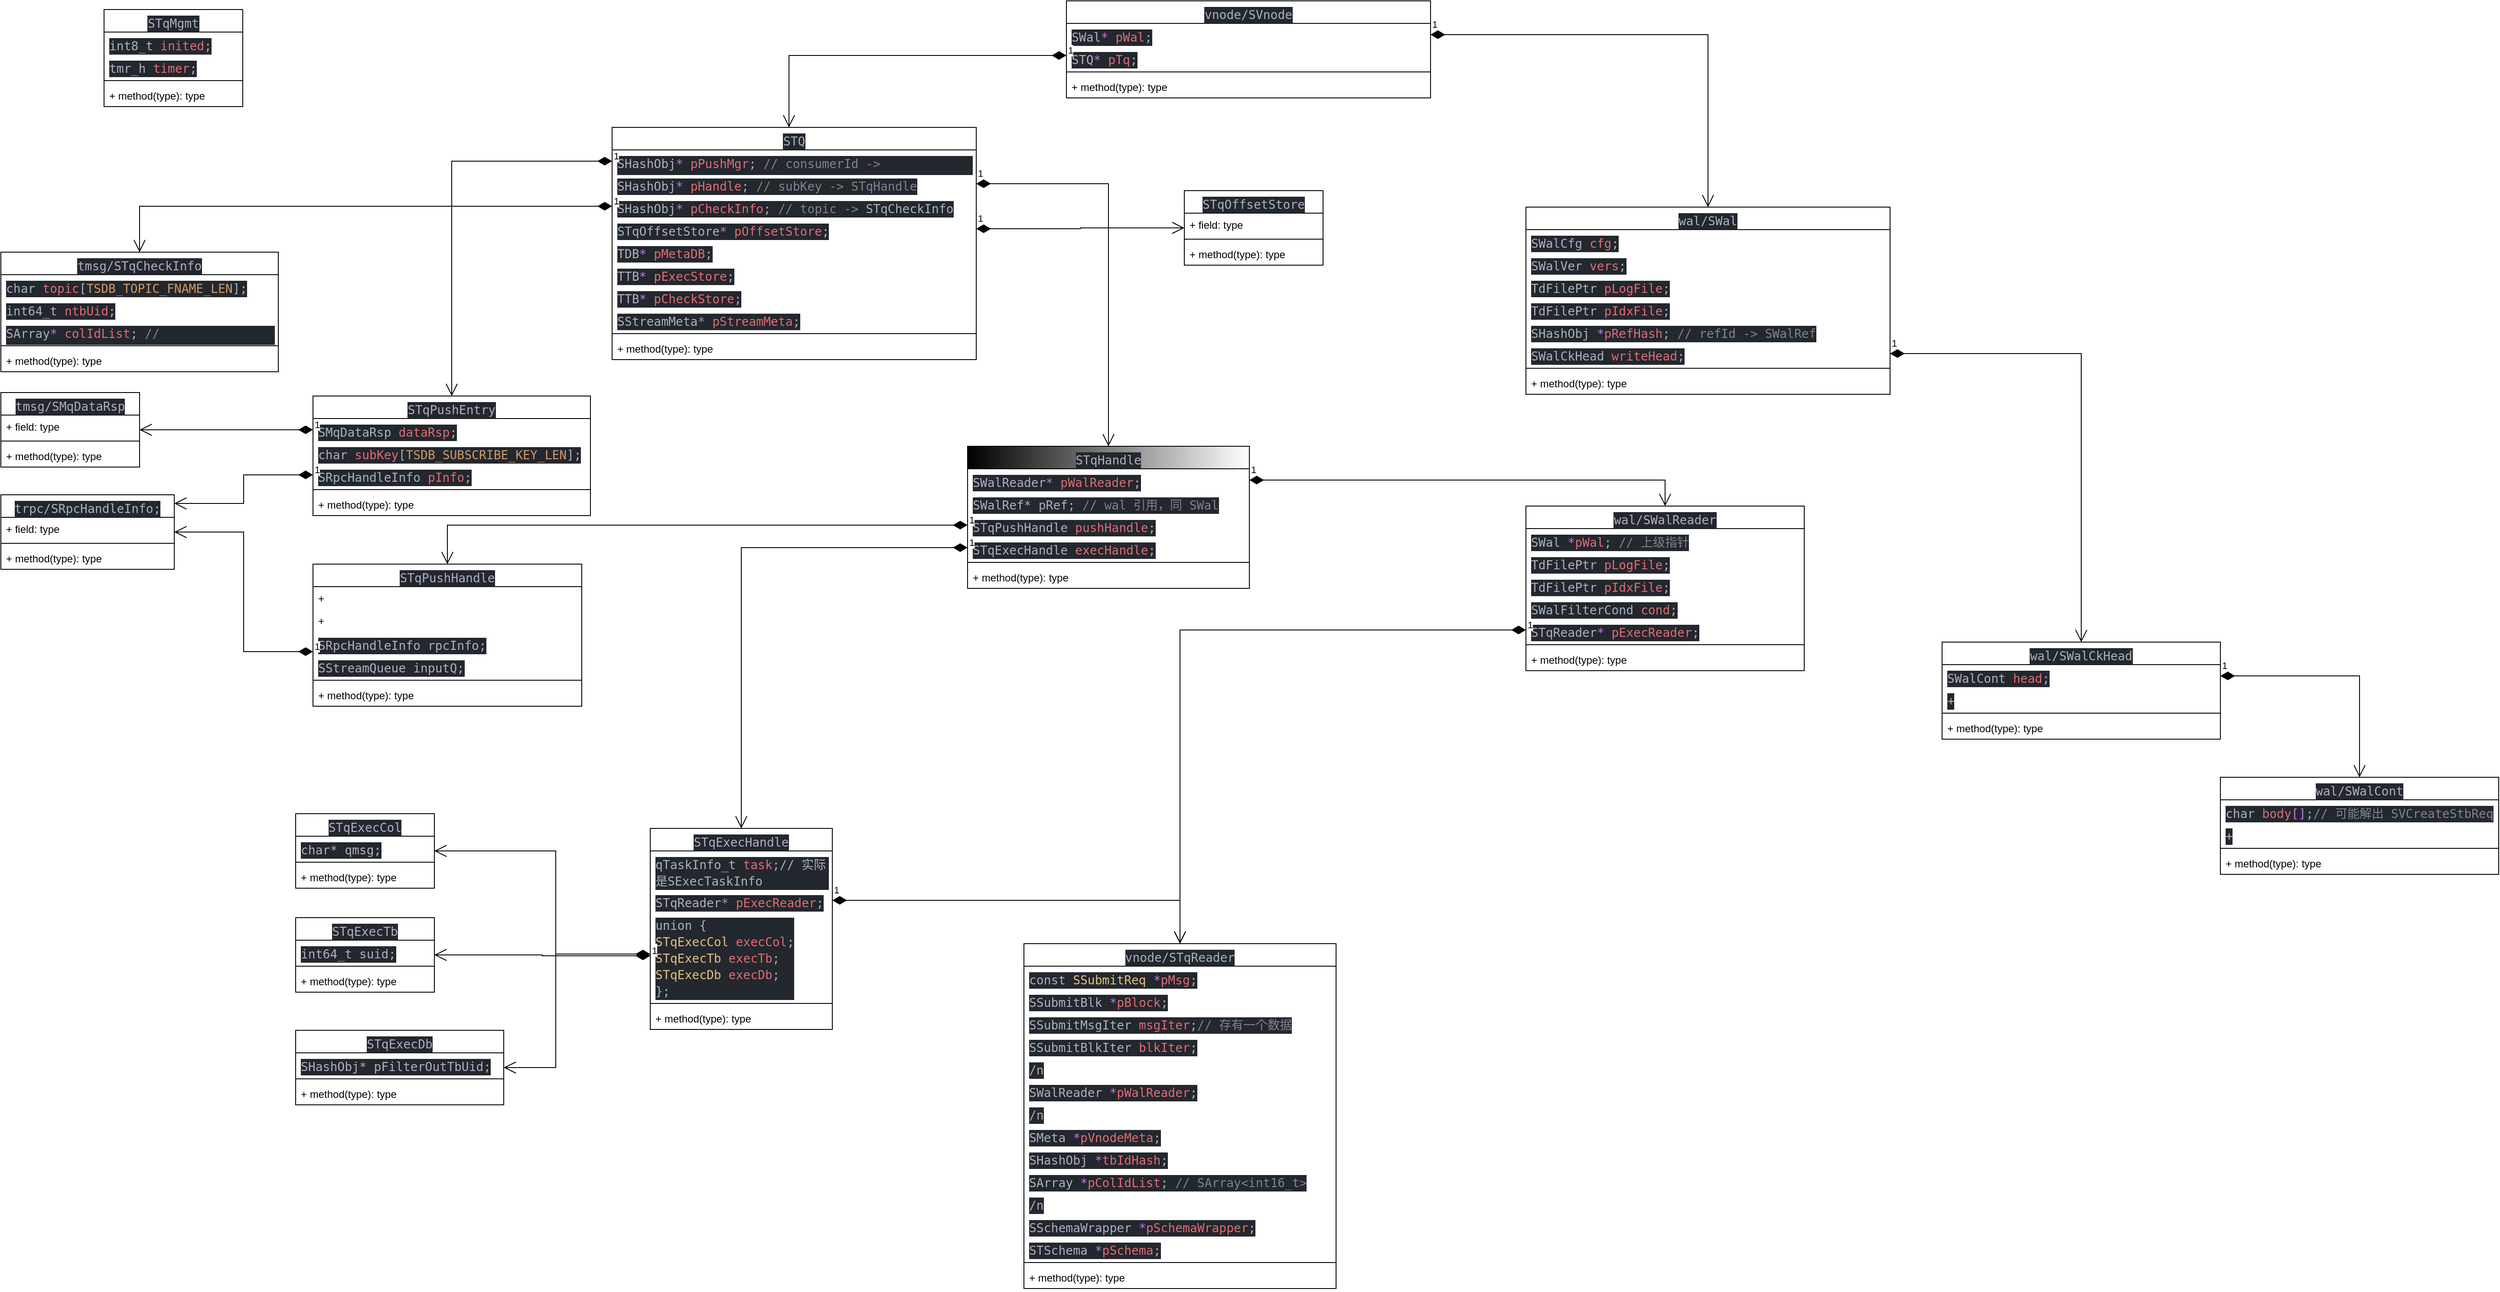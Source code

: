 <mxfile version="22.0.2" type="device" pages="4">
  <diagram name="基本类图" id="PA9V_iwEDMxd2l4zoY1P">
    <mxGraphModel dx="3640" dy="1507" grid="1" gridSize="10" guides="1" tooltips="1" connect="1" arrows="1" fold="1" page="1" pageScale="1" pageWidth="850" pageHeight="1100" math="0" shadow="0">
      <root>
        <mxCell id="0" />
        <mxCell id="1" parent="0" />
        <mxCell id="cW2x5-e-zJkXFe2tRzl6-1" value="&lt;div style=&quot;color: rgb(171, 178, 191); background-color: rgb(35, 39, 46); font-family: &amp;quot;Cascadia Code&amp;quot;, &amp;quot;Cascadia Code&amp;quot;, monospace, &amp;quot;Droid Sans Mono&amp;quot;, &amp;quot;monospace&amp;quot;, monospace; font-weight: normal; font-size: 14px; line-height: 19px;&quot;&gt;STqOffsetStore&lt;/div&gt;" style="swimlane;fontStyle=1;align=center;verticalAlign=top;childLayout=stackLayout;horizontal=1;startSize=26;horizontalStack=0;resizeParent=1;resizeParentMax=0;resizeLast=0;collapsible=1;marginBottom=0;whiteSpace=wrap;html=1;" vertex="1" parent="1">
          <mxGeometry x="566" y="239" width="160" height="86" as="geometry" />
        </mxCell>
        <mxCell id="cW2x5-e-zJkXFe2tRzl6-2" value="+ field: type" style="text;strokeColor=none;fillColor=none;align=left;verticalAlign=top;spacingLeft=4;spacingRight=4;overflow=hidden;rotatable=0;points=[[0,0.5],[1,0.5]];portConstraint=eastwest;whiteSpace=wrap;html=1;" vertex="1" parent="cW2x5-e-zJkXFe2tRzl6-1">
          <mxGeometry y="26" width="160" height="26" as="geometry" />
        </mxCell>
        <mxCell id="cW2x5-e-zJkXFe2tRzl6-3" value="" style="line;strokeWidth=1;fillColor=none;align=left;verticalAlign=middle;spacingTop=-1;spacingLeft=3;spacingRight=3;rotatable=0;labelPosition=right;points=[];portConstraint=eastwest;strokeColor=inherit;" vertex="1" parent="cW2x5-e-zJkXFe2tRzl6-1">
          <mxGeometry y="52" width="160" height="8" as="geometry" />
        </mxCell>
        <mxCell id="cW2x5-e-zJkXFe2tRzl6-4" value="+ method(type): type" style="text;strokeColor=none;fillColor=none;align=left;verticalAlign=top;spacingLeft=4;spacingRight=4;overflow=hidden;rotatable=0;points=[[0,0.5],[1,0.5]];portConstraint=eastwest;whiteSpace=wrap;html=1;" vertex="1" parent="cW2x5-e-zJkXFe2tRzl6-1">
          <mxGeometry y="60" width="160" height="26" as="geometry" />
        </mxCell>
        <mxCell id="cW2x5-e-zJkXFe2tRzl6-5" value="&lt;div style=&quot;color: rgb(171, 178, 191); background-color: rgb(35, 39, 46); font-family: &amp;quot;Cascadia Code&amp;quot;, &amp;quot;Cascadia Code&amp;quot;, monospace, &amp;quot;Droid Sans Mono&amp;quot;, &amp;quot;monospace&amp;quot;, monospace; font-weight: normal; font-size: 14px; line-height: 19px;&quot;&gt;&lt;div style=&quot;line-height: 19px;&quot;&gt;STqPushEntry&lt;br&gt;&lt;/div&gt;&lt;/div&gt;" style="swimlane;fontStyle=1;align=center;verticalAlign=top;childLayout=stackLayout;horizontal=1;startSize=26;horizontalStack=0;resizeParent=1;resizeParentMax=0;resizeLast=0;collapsible=1;marginBottom=0;whiteSpace=wrap;html=1;" vertex="1" parent="1">
          <mxGeometry x="-439" y="476" width="320" height="138" as="geometry" />
        </mxCell>
        <mxCell id="cW2x5-e-zJkXFe2tRzl6-6" value="&lt;div style=&quot;color: rgb(171, 178, 191); background-color: rgb(35, 39, 46); font-family: &amp;quot;Cascadia Code&amp;quot;, &amp;quot;Cascadia Code&amp;quot;, monospace, &amp;quot;Droid Sans Mono&amp;quot;, &amp;quot;monospace&amp;quot;, monospace; font-size: 14px; line-height: 19px;&quot;&gt;SMqDataRsp     &lt;span style=&quot;color: #e06c75;&quot;&gt;dataRsp&lt;/span&gt;;&lt;/div&gt;" style="text;strokeColor=none;fillColor=none;align=left;verticalAlign=top;spacingLeft=4;spacingRight=4;overflow=hidden;rotatable=0;points=[[0,0.5],[1,0.5]];portConstraint=eastwest;whiteSpace=wrap;html=1;" vertex="1" parent="cW2x5-e-zJkXFe2tRzl6-5">
          <mxGeometry y="26" width="320" height="26" as="geometry" />
        </mxCell>
        <mxCell id="cW2x5-e-zJkXFe2tRzl6-44" value="&lt;div style=&quot;color: rgb(171, 178, 191); background-color: rgb(35, 39, 46); font-family: &amp;quot;Cascadia Code&amp;quot;, &amp;quot;Cascadia Code&amp;quot;, monospace, &amp;quot;Droid Sans Mono&amp;quot;, &amp;quot;monospace&amp;quot;, monospace; font-size: 14px; line-height: 19px;&quot;&gt;char&amp;nbsp;&lt;span style=&quot;color: #e06c75;&quot;&gt;subKey&lt;/span&gt;[&lt;span style=&quot;color: #d19a66;&quot;&gt;TSDB_SUBSCRIBE_KEY_LEN&lt;/span&gt;];&lt;/div&gt;" style="text;strokeColor=none;fillColor=none;align=left;verticalAlign=top;spacingLeft=4;spacingRight=4;overflow=hidden;rotatable=0;points=[[0,0.5],[1,0.5]];portConstraint=eastwest;whiteSpace=wrap;html=1;" vertex="1" parent="cW2x5-e-zJkXFe2tRzl6-5">
          <mxGeometry y="52" width="320" height="26" as="geometry" />
        </mxCell>
        <mxCell id="cW2x5-e-zJkXFe2tRzl6-45" value="&lt;div style=&quot;color: rgb(171, 178, 191); background-color: rgb(35, 39, 46); font-family: &amp;quot;Cascadia Code&amp;quot;, &amp;quot;Cascadia Code&amp;quot;, monospace, &amp;quot;Droid Sans Mono&amp;quot;, &amp;quot;monospace&amp;quot;, monospace; font-size: 14px; line-height: 19px;&quot;&gt;SRpcHandleInfo &lt;span style=&quot;color: #e06c75;&quot;&gt;pInfo&lt;/span&gt;;&lt;/div&gt;" style="text;strokeColor=none;fillColor=none;align=left;verticalAlign=top;spacingLeft=4;spacingRight=4;overflow=hidden;rotatable=0;points=[[0,0.5],[1,0.5]];portConstraint=eastwest;whiteSpace=wrap;html=1;" vertex="1" parent="cW2x5-e-zJkXFe2tRzl6-5">
          <mxGeometry y="78" width="320" height="26" as="geometry" />
        </mxCell>
        <mxCell id="cW2x5-e-zJkXFe2tRzl6-7" value="" style="line;strokeWidth=1;fillColor=none;align=left;verticalAlign=middle;spacingTop=-1;spacingLeft=3;spacingRight=3;rotatable=0;labelPosition=right;points=[];portConstraint=eastwest;strokeColor=inherit;" vertex="1" parent="cW2x5-e-zJkXFe2tRzl6-5">
          <mxGeometry y="104" width="320" height="8" as="geometry" />
        </mxCell>
        <mxCell id="cW2x5-e-zJkXFe2tRzl6-8" value="+ method(type): type" style="text;strokeColor=none;fillColor=none;align=left;verticalAlign=top;spacingLeft=4;spacingRight=4;overflow=hidden;rotatable=0;points=[[0,0.5],[1,0.5]];portConstraint=eastwest;whiteSpace=wrap;html=1;" vertex="1" parent="cW2x5-e-zJkXFe2tRzl6-5">
          <mxGeometry y="112" width="320" height="26" as="geometry" />
        </mxCell>
        <mxCell id="cW2x5-e-zJkXFe2tRzl6-9" value="&lt;div style=&quot;color: rgb(171, 178, 191); background-color: rgb(35, 39, 46); font-family: &amp;quot;Cascadia Code&amp;quot;, &amp;quot;Cascadia Code&amp;quot;, monospace, &amp;quot;Droid Sans Mono&amp;quot;, &amp;quot;monospace&amp;quot;, monospace; font-weight: normal; font-size: 14px; line-height: 19px;&quot;&gt;&lt;div style=&quot;line-height: 19px;&quot;&gt;&lt;div style=&quot;line-height: 19px;&quot;&gt;STqExecCol&lt;/div&gt;&lt;/div&gt;&lt;/div&gt;" style="swimlane;fontStyle=1;align=center;verticalAlign=top;childLayout=stackLayout;horizontal=1;startSize=26;horizontalStack=0;resizeParent=1;resizeParentMax=0;resizeLast=0;collapsible=1;marginBottom=0;whiteSpace=wrap;html=1;" vertex="1" parent="1">
          <mxGeometry x="-459" y="958" width="160" height="86" as="geometry" />
        </mxCell>
        <mxCell id="cW2x5-e-zJkXFe2tRzl6-10" value="&lt;div style=&quot;color: rgb(171, 178, 191); background-color: rgb(35, 39, 46); font-family: &amp;quot;Cascadia Code&amp;quot;, &amp;quot;Cascadia Code&amp;quot;, monospace, &amp;quot;Droid Sans Mono&amp;quot;, &amp;quot;monospace&amp;quot;, monospace; font-size: 14px; line-height: 19px;&quot;&gt;char* qmsg;&lt;/div&gt;" style="text;strokeColor=none;fillColor=none;align=left;verticalAlign=top;spacingLeft=4;spacingRight=4;overflow=hidden;rotatable=0;points=[[0,0.5],[1,0.5]];portConstraint=eastwest;whiteSpace=wrap;html=1;" vertex="1" parent="cW2x5-e-zJkXFe2tRzl6-9">
          <mxGeometry y="26" width="160" height="26" as="geometry" />
        </mxCell>
        <mxCell id="cW2x5-e-zJkXFe2tRzl6-11" value="" style="line;strokeWidth=1;fillColor=none;align=left;verticalAlign=middle;spacingTop=-1;spacingLeft=3;spacingRight=3;rotatable=0;labelPosition=right;points=[];portConstraint=eastwest;strokeColor=inherit;" vertex="1" parent="cW2x5-e-zJkXFe2tRzl6-9">
          <mxGeometry y="52" width="160" height="8" as="geometry" />
        </mxCell>
        <mxCell id="cW2x5-e-zJkXFe2tRzl6-12" value="+ method(type): type" style="text;strokeColor=none;fillColor=none;align=left;verticalAlign=top;spacingLeft=4;spacingRight=4;overflow=hidden;rotatable=0;points=[[0,0.5],[1,0.5]];portConstraint=eastwest;whiteSpace=wrap;html=1;" vertex="1" parent="cW2x5-e-zJkXFe2tRzl6-9">
          <mxGeometry y="60" width="160" height="26" as="geometry" />
        </mxCell>
        <mxCell id="cW2x5-e-zJkXFe2tRzl6-13" value="&lt;div style=&quot;color: rgb(171, 178, 191); background-color: rgb(35, 39, 46); font-family: &amp;quot;Cascadia Code&amp;quot;, &amp;quot;Cascadia Code&amp;quot;, monospace, &amp;quot;Droid Sans Mono&amp;quot;, &amp;quot;monospace&amp;quot;, monospace; font-weight: normal; font-size: 14px; line-height: 19px;&quot;&gt;&lt;div style=&quot;line-height: 19px;&quot;&gt;&lt;div style=&quot;line-height: 19px;&quot;&gt;&lt;div style=&quot;line-height: 19px;&quot;&gt;STqExecTb&lt;/div&gt;&lt;/div&gt;&lt;/div&gt;&lt;/div&gt;" style="swimlane;fontStyle=1;align=center;verticalAlign=top;childLayout=stackLayout;horizontal=1;startSize=26;horizontalStack=0;resizeParent=1;resizeParentMax=0;resizeLast=0;collapsible=1;marginBottom=0;whiteSpace=wrap;html=1;" vertex="1" parent="1">
          <mxGeometry x="-459" y="1078" width="160" height="86" as="geometry" />
        </mxCell>
        <mxCell id="cW2x5-e-zJkXFe2tRzl6-14" value="&lt;div style=&quot;color: rgb(171, 178, 191); background-color: rgb(35, 39, 46); font-family: &amp;quot;Cascadia Code&amp;quot;, &amp;quot;Cascadia Code&amp;quot;, monospace, &amp;quot;Droid Sans Mono&amp;quot;, &amp;quot;monospace&amp;quot;, monospace; font-size: 14px; line-height: 19px;&quot;&gt;int64_t suid;&lt;/div&gt;" style="text;strokeColor=none;fillColor=none;align=left;verticalAlign=top;spacingLeft=4;spacingRight=4;overflow=hidden;rotatable=0;points=[[0,0.5],[1,0.5]];portConstraint=eastwest;whiteSpace=wrap;html=1;" vertex="1" parent="cW2x5-e-zJkXFe2tRzl6-13">
          <mxGeometry y="26" width="160" height="26" as="geometry" />
        </mxCell>
        <mxCell id="cW2x5-e-zJkXFe2tRzl6-15" value="" style="line;strokeWidth=1;fillColor=none;align=left;verticalAlign=middle;spacingTop=-1;spacingLeft=3;spacingRight=3;rotatable=0;labelPosition=right;points=[];portConstraint=eastwest;strokeColor=inherit;" vertex="1" parent="cW2x5-e-zJkXFe2tRzl6-13">
          <mxGeometry y="52" width="160" height="8" as="geometry" />
        </mxCell>
        <mxCell id="cW2x5-e-zJkXFe2tRzl6-16" value="+ method(type): type" style="text;strokeColor=none;fillColor=none;align=left;verticalAlign=top;spacingLeft=4;spacingRight=4;overflow=hidden;rotatable=0;points=[[0,0.5],[1,0.5]];portConstraint=eastwest;whiteSpace=wrap;html=1;" vertex="1" parent="cW2x5-e-zJkXFe2tRzl6-13">
          <mxGeometry y="60" width="160" height="26" as="geometry" />
        </mxCell>
        <mxCell id="cW2x5-e-zJkXFe2tRzl6-17" value="&lt;div style=&quot;color: rgb(171, 178, 191); background-color: rgb(35, 39, 46); font-family: &amp;quot;Cascadia Code&amp;quot;, &amp;quot;Cascadia Code&amp;quot;, monospace, &amp;quot;Droid Sans Mono&amp;quot;, &amp;quot;monospace&amp;quot;, monospace; font-weight: normal; font-size: 14px; line-height: 19px;&quot;&gt;&lt;div style=&quot;line-height: 19px;&quot;&gt;&lt;div style=&quot;line-height: 19px;&quot;&gt;&lt;div style=&quot;line-height: 19px;&quot;&gt;&lt;div style=&quot;line-height: 19px;&quot;&gt;STqExecDb&lt;/div&gt;&lt;/div&gt;&lt;/div&gt;&lt;/div&gt;&lt;/div&gt;" style="swimlane;fontStyle=1;align=center;verticalAlign=top;childLayout=stackLayout;horizontal=1;startSize=26;horizontalStack=0;resizeParent=1;resizeParentMax=0;resizeLast=0;collapsible=1;marginBottom=0;whiteSpace=wrap;html=1;" vertex="1" parent="1">
          <mxGeometry x="-459" y="1208" width="240" height="86" as="geometry" />
        </mxCell>
        <mxCell id="cW2x5-e-zJkXFe2tRzl6-18" value="&lt;div style=&quot;color: rgb(171, 178, 191); background-color: rgb(35, 39, 46); font-family: &amp;quot;Cascadia Code&amp;quot;, &amp;quot;Cascadia Code&amp;quot;, monospace, &amp;quot;Droid Sans Mono&amp;quot;, &amp;quot;monospace&amp;quot;, monospace; font-size: 14px; line-height: 19px;&quot;&gt;&lt;div style=&quot;line-height: 19px;&quot;&gt;SHashObj* pFilterOutTbUid;&lt;/div&gt;&lt;/div&gt;" style="text;strokeColor=none;fillColor=none;align=left;verticalAlign=top;spacingLeft=4;spacingRight=4;overflow=hidden;rotatable=0;points=[[0,0.5],[1,0.5]];portConstraint=eastwest;whiteSpace=wrap;html=1;" vertex="1" parent="cW2x5-e-zJkXFe2tRzl6-17">
          <mxGeometry y="26" width="240" height="26" as="geometry" />
        </mxCell>
        <mxCell id="cW2x5-e-zJkXFe2tRzl6-19" value="" style="line;strokeWidth=1;fillColor=none;align=left;verticalAlign=middle;spacingTop=-1;spacingLeft=3;spacingRight=3;rotatable=0;labelPosition=right;points=[];portConstraint=eastwest;strokeColor=inherit;" vertex="1" parent="cW2x5-e-zJkXFe2tRzl6-17">
          <mxGeometry y="52" width="240" height="8" as="geometry" />
        </mxCell>
        <mxCell id="cW2x5-e-zJkXFe2tRzl6-20" value="+ method(type): type" style="text;strokeColor=none;fillColor=none;align=left;verticalAlign=top;spacingLeft=4;spacingRight=4;overflow=hidden;rotatable=0;points=[[0,0.5],[1,0.5]];portConstraint=eastwest;whiteSpace=wrap;html=1;" vertex="1" parent="cW2x5-e-zJkXFe2tRzl6-17">
          <mxGeometry y="60" width="240" height="26" as="geometry" />
        </mxCell>
        <mxCell id="cW2x5-e-zJkXFe2tRzl6-21" value="&lt;div style=&quot;color: rgb(171, 178, 191); background-color: rgb(35, 39, 46); font-family: &amp;quot;Cascadia Code&amp;quot;, &amp;quot;Cascadia Code&amp;quot;, monospace, &amp;quot;Droid Sans Mono&amp;quot;, &amp;quot;monospace&amp;quot;, monospace; font-weight: normal; font-size: 14px; line-height: 19px;&quot;&gt;&lt;div style=&quot;line-height: 19px;&quot;&gt;&lt;div style=&quot;line-height: 19px;&quot;&gt;&lt;div style=&quot;line-height: 19px;&quot;&gt;STqExecHandle&lt;/div&gt;&lt;/div&gt;&lt;/div&gt;&lt;/div&gt;" style="swimlane;fontStyle=1;align=center;verticalAlign=top;childLayout=stackLayout;horizontal=1;startSize=26;horizontalStack=0;resizeParent=1;resizeParentMax=0;resizeLast=0;collapsible=1;marginBottom=0;whiteSpace=wrap;html=1;" vertex="1" parent="1">
          <mxGeometry x="-50" y="975" width="210" height="232" as="geometry" />
        </mxCell>
        <mxCell id="cW2x5-e-zJkXFe2tRzl6-22" value="&lt;div style=&quot;color: rgb(171, 178, 191); background-color: rgb(35, 39, 46); font-family: &amp;quot;Cascadia Code&amp;quot;, &amp;quot;Cascadia Code&amp;quot;, monospace, &amp;quot;Droid Sans Mono&amp;quot;, &amp;quot;monospace&amp;quot;, monospace; font-size: 14px; line-height: 19px;&quot;&gt;&lt;div style=&quot;line-height: 19px;&quot;&gt;qTaskInfo_t &lt;span style=&quot;color: #e06c75;&quot;&gt;task&lt;/span&gt;;// 实际是SExecTaskInfo&lt;/div&gt;&lt;/div&gt;" style="text;strokeColor=none;fillColor=none;align=left;verticalAlign=top;spacingLeft=4;spacingRight=4;overflow=hidden;rotatable=0;points=[[0,0.5],[1,0.5]];portConstraint=eastwest;whiteSpace=wrap;html=1;" vertex="1" parent="cW2x5-e-zJkXFe2tRzl6-21">
          <mxGeometry y="26" width="210" height="44" as="geometry" />
        </mxCell>
        <mxCell id="cW2x5-e-zJkXFe2tRzl6-25" value="&lt;div style=&quot;color: rgb(171, 178, 191); background-color: rgb(35, 39, 46); font-family: &amp;quot;Cascadia Code&amp;quot;, &amp;quot;Cascadia Code&amp;quot;, monospace, &amp;quot;Droid Sans Mono&amp;quot;, &amp;quot;monospace&amp;quot;, monospace; font-size: 14px; line-height: 19px;&quot;&gt;&lt;div style=&quot;line-height: 19px;&quot;&gt;&lt;div style=&quot;line-height: 19px;&quot;&gt;STqReader&lt;span style=&quot;color: #c678dd;&quot;&gt;*&lt;/span&gt;  &lt;span style=&quot;color: #e06c75;&quot;&gt;pExecReader&lt;/span&gt;;&lt;/div&gt;&lt;/div&gt;&lt;/div&gt;" style="text;strokeColor=none;fillColor=none;align=left;verticalAlign=top;spacingLeft=4;spacingRight=4;overflow=hidden;rotatable=0;points=[[0,0.5],[1,0.5]];portConstraint=eastwest;whiteSpace=wrap;html=1;" vertex="1" parent="cW2x5-e-zJkXFe2tRzl6-21">
          <mxGeometry y="70" width="210" height="26" as="geometry" />
        </mxCell>
        <mxCell id="cW2x5-e-zJkXFe2tRzl6-28" value="&lt;div style=&quot;color: rgb(171, 178, 191); background-color: rgb(35, 39, 46); font-family: &amp;quot;Cascadia Code&amp;quot;, &amp;quot;Cascadia Code&amp;quot;, monospace, &amp;quot;Droid Sans Mono&amp;quot;, &amp;quot;monospace&amp;quot;, monospace; font-size: 14px; line-height: 19px;&quot;&gt;&lt;div style=&quot;line-height: 19px;&quot;&gt;&lt;div style=&quot;line-height: 19px;&quot;&gt;&lt;div style=&quot;line-height: 19px;&quot;&gt;&lt;div&gt;  union {&lt;/div&gt;&lt;div&gt;    &lt;span style=&quot;color: #e5c07b;&quot;&gt;STqExecCol&lt;/span&gt; &lt;span style=&quot;color: #e06c75;&quot;&gt;execCol&lt;/span&gt;;&lt;/div&gt;&lt;div&gt;    &lt;span style=&quot;color: #e5c07b;&quot;&gt;STqExecTb&lt;/span&gt;  &lt;span style=&quot;color: #e06c75;&quot;&gt;execTb&lt;/span&gt;;&lt;/div&gt;&lt;div&gt;    &lt;span style=&quot;color: #e5c07b;&quot;&gt;STqExecDb&lt;/span&gt;  &lt;span style=&quot;color: #e06c75;&quot;&gt;execDb&lt;/span&gt;;&lt;/div&gt;&lt;div&gt;  };&lt;/div&gt;&lt;/div&gt;&lt;/div&gt;&lt;/div&gt;&lt;/div&gt;" style="text;strokeColor=none;fillColor=none;align=left;verticalAlign=top;spacingLeft=4;spacingRight=4;overflow=hidden;rotatable=0;points=[[0,0.5],[1,0.5]];portConstraint=eastwest;whiteSpace=wrap;html=1;" vertex="1" parent="cW2x5-e-zJkXFe2tRzl6-21">
          <mxGeometry y="96" width="210" height="102" as="geometry" />
        </mxCell>
        <mxCell id="cW2x5-e-zJkXFe2tRzl6-23" value="" style="line;strokeWidth=1;fillColor=none;align=left;verticalAlign=middle;spacingTop=-1;spacingLeft=3;spacingRight=3;rotatable=0;labelPosition=right;points=[];portConstraint=eastwest;strokeColor=inherit;" vertex="1" parent="cW2x5-e-zJkXFe2tRzl6-21">
          <mxGeometry y="198" width="210" height="8" as="geometry" />
        </mxCell>
        <mxCell id="cW2x5-e-zJkXFe2tRzl6-24" value="+ method(type): type" style="text;strokeColor=none;fillColor=none;align=left;verticalAlign=top;spacingLeft=4;spacingRight=4;overflow=hidden;rotatable=0;points=[[0,0.5],[1,0.5]];portConstraint=eastwest;whiteSpace=wrap;html=1;" vertex="1" parent="cW2x5-e-zJkXFe2tRzl6-21">
          <mxGeometry y="206" width="210" height="26" as="geometry" />
        </mxCell>
        <mxCell id="cW2x5-e-zJkXFe2tRzl6-26" value="1" style="endArrow=open;html=1;endSize=12;startArrow=diamondThin;startSize=14;startFill=1;edgeStyle=orthogonalEdgeStyle;align=left;verticalAlign=bottom;rounded=0;" edge="1" parent="1" source="cW2x5-e-zJkXFe2tRzl6-28" target="cW2x5-e-zJkXFe2tRzl6-17">
          <mxGeometry x="-1" y="3" relative="1" as="geometry">
            <mxPoint x="150" y="1193" as="sourcePoint" />
            <mxPoint x="310" y="1193" as="targetPoint" />
            <Array as="points">
              <mxPoint x="-159" y="1120" />
              <mxPoint x="-159" y="1251" />
            </Array>
          </mxGeometry>
        </mxCell>
        <mxCell id="cW2x5-e-zJkXFe2tRzl6-29" value="1" style="endArrow=open;html=1;endSize=12;startArrow=diamondThin;startSize=14;startFill=1;edgeStyle=orthogonalEdgeStyle;align=left;verticalAlign=bottom;rounded=0;" edge="1" parent="1" source="cW2x5-e-zJkXFe2tRzl6-28" target="cW2x5-e-zJkXFe2tRzl6-9">
          <mxGeometry x="-1" y="3" relative="1" as="geometry">
            <mxPoint x="154" y="1122.059" as="sourcePoint" />
            <mxPoint x="384" y="952.059" as="targetPoint" />
            <Array as="points">
              <mxPoint x="-159" y="1122" />
              <mxPoint x="-159" y="1001" />
            </Array>
          </mxGeometry>
        </mxCell>
        <mxCell id="cW2x5-e-zJkXFe2tRzl6-31" value="1" style="endArrow=open;html=1;endSize=12;startArrow=diamondThin;startSize=14;startFill=1;edgeStyle=orthogonalEdgeStyle;align=left;verticalAlign=bottom;rounded=0;" edge="1" parent="1" source="cW2x5-e-zJkXFe2tRzl6-28" target="cW2x5-e-zJkXFe2tRzl6-13">
          <mxGeometry x="-1" y="3" relative="1" as="geometry">
            <mxPoint x="140" y="1463" as="sourcePoint" />
            <mxPoint x="406" y="1543" as="targetPoint" />
          </mxGeometry>
        </mxCell>
        <mxCell id="cW2x5-e-zJkXFe2tRzl6-33" value="&lt;div style=&quot;color: rgb(171, 178, 191); background-color: rgb(35, 39, 46); font-family: &amp;quot;Cascadia Code&amp;quot;, &amp;quot;Cascadia Code&amp;quot;, monospace, &amp;quot;Droid Sans Mono&amp;quot;, &amp;quot;monospace&amp;quot;, monospace; font-weight: normal; font-size: 14px; line-height: 19px;&quot;&gt;&lt;div style=&quot;line-height: 19px;&quot;&gt;&lt;div style=&quot;line-height: 19px;&quot;&gt;STqHandle&lt;/div&gt;&lt;/div&gt;&lt;/div&gt;" style="swimlane;fontStyle=1;align=center;verticalAlign=top;childLayout=stackLayout;horizontal=1;startSize=26;horizontalStack=0;resizeParent=1;resizeParentMax=0;resizeLast=0;collapsible=1;marginBottom=0;whiteSpace=wrap;html=1;gradientColor=default;gradientDirection=west;" vertex="1" parent="1">
          <mxGeometry x="316" y="534" width="325" height="164" as="geometry" />
        </mxCell>
        <mxCell id="cW2x5-e-zJkXFe2tRzl6-34" value="&lt;div style=&quot;color: rgb(171, 178, 191); background-color: rgb(35, 39, 46); font-family: &amp;quot;Cascadia Code&amp;quot;, &amp;quot;Cascadia Code&amp;quot;, monospace, &amp;quot;Droid Sans Mono&amp;quot;, &amp;quot;monospace&amp;quot;, monospace; font-size: 14px; line-height: 19px;&quot;&gt;&lt;div style=&quot;line-height: 19px;&quot;&gt;SWalReader&lt;span style=&quot;color: #c678dd;&quot;&gt;*&lt;/span&gt; &lt;span style=&quot;color: #e06c75;&quot;&gt;pWalReader&lt;/span&gt;;&lt;/div&gt;&lt;/div&gt;" style="text;strokeColor=none;fillColor=none;align=left;verticalAlign=top;spacingLeft=4;spacingRight=4;overflow=hidden;rotatable=0;points=[[0,0.5],[1,0.5]];portConstraint=eastwest;whiteSpace=wrap;html=1;" vertex="1" parent="cW2x5-e-zJkXFe2tRzl6-33">
          <mxGeometry y="26" width="325" height="26" as="geometry" />
        </mxCell>
        <mxCell id="cW2x5-e-zJkXFe2tRzl6-37" value="&lt;div style=&quot;color: rgb(171, 178, 191); background-color: rgb(35, 39, 46); font-family: &amp;quot;Cascadia Code&amp;quot;, &amp;quot;Cascadia Code&amp;quot;, monospace, &amp;quot;Droid Sans Mono&amp;quot;, &amp;quot;monospace&amp;quot;, monospace; font-size: 14px; line-height: 19px;&quot;&gt;&lt;div style=&quot;line-height: 19px;&quot;&gt;&lt;div style=&quot;line-height: 19px;&quot;&gt;SWalRef* pRef;&lt;span style=&quot;color: #7f848e;&quot;&gt;  // wal 引用，同 SWal&lt;/span&gt;&lt;/div&gt;&lt;/div&gt;&lt;/div&gt;" style="text;strokeColor=none;fillColor=none;align=left;verticalAlign=top;spacingLeft=4;spacingRight=4;overflow=hidden;rotatable=0;points=[[0,0.5],[1,0.5]];portConstraint=eastwest;whiteSpace=wrap;html=1;" vertex="1" parent="cW2x5-e-zJkXFe2tRzl6-33">
          <mxGeometry y="52" width="325" height="26" as="geometry" />
        </mxCell>
        <mxCell id="cW2x5-e-zJkXFe2tRzl6-38" value="&lt;div style=&quot;color: rgb(171, 178, 191); background-color: rgb(35, 39, 46); font-family: &amp;quot;Cascadia Code&amp;quot;, &amp;quot;Cascadia Code&amp;quot;, monospace, &amp;quot;Droid Sans Mono&amp;quot;, &amp;quot;monospace&amp;quot;, monospace; font-size: 14px; line-height: 19px;&quot;&gt;&lt;div style=&quot;line-height: 19px;&quot;&gt;STqPushHandle &lt;span style=&quot;color: #e06c75;&quot;&gt;pushHandle&lt;/span&gt;;&lt;/div&gt;&lt;/div&gt;" style="text;strokeColor=none;fillColor=none;align=left;verticalAlign=top;spacingLeft=4;spacingRight=4;overflow=hidden;rotatable=0;points=[[0,0.5],[1,0.5]];portConstraint=eastwest;whiteSpace=wrap;html=1;" vertex="1" parent="cW2x5-e-zJkXFe2tRzl6-33">
          <mxGeometry y="78" width="325" height="26" as="geometry" />
        </mxCell>
        <mxCell id="cW2x5-e-zJkXFe2tRzl6-39" value="&lt;div style=&quot;color: rgb(171, 178, 191); background-color: rgb(35, 39, 46); font-family: &amp;quot;Cascadia Code&amp;quot;, &amp;quot;Cascadia Code&amp;quot;, monospace, &amp;quot;Droid Sans Mono&amp;quot;, &amp;quot;monospace&amp;quot;, monospace; font-size: 14px; line-height: 19px;&quot;&gt;STqExecHandle &lt;span style=&quot;color: #e06c75;&quot;&gt;execHandle&lt;/span&gt;;&lt;/div&gt;" style="text;strokeColor=none;fillColor=none;align=left;verticalAlign=top;spacingLeft=4;spacingRight=4;overflow=hidden;rotatable=0;points=[[0,0.5],[1,0.5]];portConstraint=eastwest;whiteSpace=wrap;html=1;" vertex="1" parent="cW2x5-e-zJkXFe2tRzl6-33">
          <mxGeometry y="104" width="325" height="26" as="geometry" />
        </mxCell>
        <mxCell id="cW2x5-e-zJkXFe2tRzl6-35" value="" style="line;strokeWidth=1;fillColor=none;align=left;verticalAlign=middle;spacingTop=-1;spacingLeft=3;spacingRight=3;rotatable=0;labelPosition=right;points=[];portConstraint=eastwest;strokeColor=inherit;" vertex="1" parent="cW2x5-e-zJkXFe2tRzl6-33">
          <mxGeometry y="130" width="325" height="8" as="geometry" />
        </mxCell>
        <mxCell id="cW2x5-e-zJkXFe2tRzl6-36" value="+ method(type): type" style="text;strokeColor=none;fillColor=none;align=left;verticalAlign=top;spacingLeft=4;spacingRight=4;overflow=hidden;rotatable=0;points=[[0,0.5],[1,0.5]];portConstraint=eastwest;whiteSpace=wrap;html=1;" vertex="1" parent="cW2x5-e-zJkXFe2tRzl6-33">
          <mxGeometry y="138" width="325" height="26" as="geometry" />
        </mxCell>
        <mxCell id="cW2x5-e-zJkXFe2tRzl6-40" value="&lt;div style=&quot;color: rgb(171, 178, 191); background-color: rgb(35, 39, 46); font-family: &amp;quot;Cascadia Code&amp;quot;, &amp;quot;Cascadia Code&amp;quot;, monospace, &amp;quot;Droid Sans Mono&amp;quot;, &amp;quot;monospace&amp;quot;, monospace; font-weight: normal; font-size: 14px; line-height: 19px;&quot;&gt;&lt;div style=&quot;line-height: 19px;&quot;&gt;&lt;div style=&quot;line-height: 19px;&quot;&gt;&lt;div style=&quot;line-height: 19px;&quot;&gt;STqPushHandle&lt;/div&gt;&lt;/div&gt;&lt;/div&gt;&lt;/div&gt;" style="swimlane;fontStyle=1;align=center;verticalAlign=top;childLayout=stackLayout;horizontal=1;startSize=26;horizontalStack=0;resizeParent=1;resizeParentMax=0;resizeLast=0;collapsible=1;marginBottom=0;whiteSpace=wrap;html=1;" vertex="1" parent="1">
          <mxGeometry x="-439" y="670" width="310" height="164" as="geometry" />
        </mxCell>
        <mxCell id="cW2x5-e-zJkXFe2tRzl6-41" value="+&amp;nbsp;" style="text;strokeColor=none;fillColor=none;align=left;verticalAlign=top;spacingLeft=4;spacingRight=4;overflow=hidden;rotatable=0;points=[[0,0.5],[1,0.5]];portConstraint=eastwest;whiteSpace=wrap;html=1;" vertex="1" parent="cW2x5-e-zJkXFe2tRzl6-40">
          <mxGeometry y="26" width="310" height="26" as="geometry" />
        </mxCell>
        <mxCell id="cW2x5-e-zJkXFe2tRzl6-63" value="+&amp;nbsp;" style="text;strokeColor=none;fillColor=none;align=left;verticalAlign=top;spacingLeft=4;spacingRight=4;overflow=hidden;rotatable=0;points=[[0,0.5],[1,0.5]];portConstraint=eastwest;whiteSpace=wrap;html=1;" vertex="1" parent="cW2x5-e-zJkXFe2tRzl6-40">
          <mxGeometry y="52" width="310" height="26" as="geometry" />
        </mxCell>
        <mxCell id="cW2x5-e-zJkXFe2tRzl6-65" value="&lt;div style=&quot;color: rgb(171, 178, 191); background-color: rgb(35, 39, 46); font-family: &amp;quot;Cascadia Code&amp;quot;, &amp;quot;Cascadia Code&amp;quot;, monospace, &amp;quot;Droid Sans Mono&amp;quot;, &amp;quot;monospace&amp;quot;, monospace; font-size: 14px; line-height: 19px;&quot;&gt;SRpcHandleInfo rpcInfo;&lt;/div&gt;" style="text;strokeColor=none;fillColor=none;align=left;verticalAlign=top;spacingLeft=4;spacingRight=4;overflow=hidden;rotatable=0;points=[[0,0.5],[1,0.5]];portConstraint=eastwest;whiteSpace=wrap;html=1;" vertex="1" parent="cW2x5-e-zJkXFe2tRzl6-40">
          <mxGeometry y="78" width="310" height="26" as="geometry" />
        </mxCell>
        <mxCell id="cW2x5-e-zJkXFe2tRzl6-66" value="&lt;div style=&quot;color: rgb(171, 178, 191); background-color: rgb(35, 39, 46); font-family: &amp;quot;Cascadia Code&amp;quot;, &amp;quot;Cascadia Code&amp;quot;, monospace, &amp;quot;Droid Sans Mono&amp;quot;, &amp;quot;monospace&amp;quot;, monospace; font-size: 14px; line-height: 19px;&quot;&gt;SStreamQueue inputQ;&lt;/div&gt;" style="text;strokeColor=none;fillColor=none;align=left;verticalAlign=top;spacingLeft=4;spacingRight=4;overflow=hidden;rotatable=0;points=[[0,0.5],[1,0.5]];portConstraint=eastwest;whiteSpace=wrap;html=1;" vertex="1" parent="cW2x5-e-zJkXFe2tRzl6-40">
          <mxGeometry y="104" width="310" height="26" as="geometry" />
        </mxCell>
        <mxCell id="cW2x5-e-zJkXFe2tRzl6-42" value="" style="line;strokeWidth=1;fillColor=none;align=left;verticalAlign=middle;spacingTop=-1;spacingLeft=3;spacingRight=3;rotatable=0;labelPosition=right;points=[];portConstraint=eastwest;strokeColor=inherit;" vertex="1" parent="cW2x5-e-zJkXFe2tRzl6-40">
          <mxGeometry y="130" width="310" height="8" as="geometry" />
        </mxCell>
        <mxCell id="cW2x5-e-zJkXFe2tRzl6-43" value="+ method(type): type" style="text;strokeColor=none;fillColor=none;align=left;verticalAlign=top;spacingLeft=4;spacingRight=4;overflow=hidden;rotatable=0;points=[[0,0.5],[1,0.5]];portConstraint=eastwest;whiteSpace=wrap;html=1;" vertex="1" parent="cW2x5-e-zJkXFe2tRzl6-40">
          <mxGeometry y="138" width="310" height="26" as="geometry" />
        </mxCell>
        <mxCell id="cW2x5-e-zJkXFe2tRzl6-46" value="&lt;div style=&quot;color: rgb(171, 178, 191); background-color: rgb(35, 39, 46); font-family: &amp;quot;Cascadia Code&amp;quot;, &amp;quot;Cascadia Code&amp;quot;, monospace, &amp;quot;Droid Sans Mono&amp;quot;, &amp;quot;monospace&amp;quot;, monospace; font-weight: normal; font-size: 14px; line-height: 19px;&quot;&gt;&lt;div style=&quot;line-height: 19px;&quot;&gt;&lt;div style=&quot;line-height: 19px;&quot;&gt;STQ&lt;/div&gt;&lt;/div&gt;&lt;/div&gt;" style="swimlane;fontStyle=1;align=center;verticalAlign=top;childLayout=stackLayout;horizontal=1;startSize=26;horizontalStack=0;resizeParent=1;resizeParentMax=0;resizeLast=0;collapsible=1;marginBottom=0;whiteSpace=wrap;html=1;" vertex="1" parent="1">
          <mxGeometry x="-94" y="166" width="420" height="268" as="geometry" />
        </mxCell>
        <mxCell id="cW2x5-e-zJkXFe2tRzl6-47" value="&lt;div style=&quot;color: rgb(171, 178, 191); background-color: rgb(35, 39, 46); font-family: &amp;quot;Cascadia Code&amp;quot;, &amp;quot;Cascadia Code&amp;quot;, monospace, &amp;quot;Droid Sans Mono&amp;quot;, &amp;quot;monospace&amp;quot;, monospace; font-size: 14px; line-height: 19px;&quot;&gt;&lt;div style=&quot;line-height: 19px;&quot;&gt;SHashObj&lt;span style=&quot;color: #c678dd;&quot;&gt;*&lt;/span&gt; &lt;span style=&quot;color: #e06c75;&quot;&gt;pPushMgr&lt;/span&gt;;&lt;span style=&quot;color: #7f848e;&quot;&gt;    // consumerId -&amp;gt; STqPushEntry&lt;/span&gt;&lt;/div&gt;&lt;/div&gt;" style="text;strokeColor=none;fillColor=none;align=left;verticalAlign=top;spacingLeft=4;spacingRight=4;overflow=hidden;rotatable=0;points=[[0,0.5],[1,0.5]];portConstraint=eastwest;whiteSpace=wrap;html=1;" vertex="1" parent="cW2x5-e-zJkXFe2tRzl6-46">
          <mxGeometry y="26" width="420" height="26" as="geometry" />
        </mxCell>
        <mxCell id="cW2x5-e-zJkXFe2tRzl6-48" value="&lt;div style=&quot;color: rgb(171, 178, 191); background-color: rgb(35, 39, 46); font-family: &amp;quot;Cascadia Code&amp;quot;, &amp;quot;Cascadia Code&amp;quot;, monospace, &amp;quot;Droid Sans Mono&amp;quot;, &amp;quot;monospace&amp;quot;, monospace; font-size: 14px; line-height: 19px;&quot;&gt;&lt;div style=&quot;line-height: 19px;&quot;&gt;SHashObj&lt;span style=&quot;color: #c678dd;&quot;&gt;*&lt;/span&gt; &lt;span style=&quot;color: #e06c75;&quot;&gt;pHandle&lt;/span&gt;;&lt;span style=&quot;color: #7f848e;&quot;&gt;     // subKey -&amp;gt; STqHandle&lt;/span&gt;&lt;/div&gt;&lt;/div&gt;" style="text;strokeColor=none;fillColor=none;align=left;verticalAlign=top;spacingLeft=4;spacingRight=4;overflow=hidden;rotatable=0;points=[[0,0.5],[1,0.5]];portConstraint=eastwest;whiteSpace=wrap;html=1;" vertex="1" parent="cW2x5-e-zJkXFe2tRzl6-46">
          <mxGeometry y="52" width="420" height="26" as="geometry" />
        </mxCell>
        <mxCell id="cW2x5-e-zJkXFe2tRzl6-49" value="&lt;div style=&quot;color: rgb(171, 178, 191); background-color: rgb(35, 39, 46); font-family: &amp;quot;Cascadia Code&amp;quot;, &amp;quot;Cascadia Code&amp;quot;, monospace, &amp;quot;Droid Sans Mono&amp;quot;, &amp;quot;monospace&amp;quot;, monospace; font-size: 14px; line-height: 19px;&quot;&gt;&lt;div style=&quot;line-height: 19px;&quot;&gt;SHashObj&lt;span style=&quot;color: #c678dd;&quot;&gt;*&lt;/span&gt; &lt;span style=&quot;color: #e06c75;&quot;&gt;pCheckInfo&lt;/span&gt;;&lt;span style=&quot;color: #7f848e;&quot;&gt;  // topic -&amp;gt;&amp;nbsp;&lt;/span&gt;STqCheckInfo&lt;/div&gt;&lt;/div&gt;" style="text;strokeColor=none;fillColor=none;align=left;verticalAlign=top;spacingLeft=4;spacingRight=4;overflow=hidden;rotatable=0;points=[[0,0.5],[1,0.5]];portConstraint=eastwest;whiteSpace=wrap;html=1;" vertex="1" parent="cW2x5-e-zJkXFe2tRzl6-46">
          <mxGeometry y="78" width="420" height="26" as="geometry" />
        </mxCell>
        <mxCell id="cW2x5-e-zJkXFe2tRzl6-52" value="&lt;div style=&quot;color: rgb(171, 178, 191); background-color: rgb(35, 39, 46); font-family: &amp;quot;Cascadia Code&amp;quot;, &amp;quot;Cascadia Code&amp;quot;, monospace, &amp;quot;Droid Sans Mono&amp;quot;, &amp;quot;monospace&amp;quot;, monospace; font-size: 14px; line-height: 19px;&quot;&gt;&lt;div style=&quot;line-height: 19px;&quot;&gt;&lt;div style=&quot;line-height: 19px;&quot;&gt;STqOffsetStore&lt;span style=&quot;color: #c678dd;&quot;&gt;*&lt;/span&gt; &lt;span style=&quot;color: #e06c75;&quot;&gt;pOffsetStore&lt;/span&gt;;&lt;/div&gt;&lt;/div&gt;&lt;/div&gt;" style="text;strokeColor=none;fillColor=none;align=left;verticalAlign=top;spacingLeft=4;spacingRight=4;overflow=hidden;rotatable=0;points=[[0,0.5],[1,0.5]];portConstraint=eastwest;whiteSpace=wrap;html=1;" vertex="1" parent="cW2x5-e-zJkXFe2tRzl6-46">
          <mxGeometry y="104" width="420" height="26" as="geometry" />
        </mxCell>
        <mxCell id="cW2x5-e-zJkXFe2tRzl6-53" value="&lt;div style=&quot;color: rgb(171, 178, 191); background-color: rgb(35, 39, 46); font-family: &amp;quot;Cascadia Code&amp;quot;, &amp;quot;Cascadia Code&amp;quot;, monospace, &amp;quot;Droid Sans Mono&amp;quot;, &amp;quot;monospace&amp;quot;, monospace; font-size: 14px; line-height: 19px;&quot;&gt;&lt;div style=&quot;line-height: 19px;&quot;&gt;&lt;div style=&quot;line-height: 19px;&quot;&gt;&lt;div style=&quot;line-height: 19px;&quot;&gt;TDB&lt;span style=&quot;color: #c678dd;&quot;&gt;*&lt;/span&gt; &lt;span style=&quot;color: #e06c75;&quot;&gt;pMetaDB&lt;/span&gt;;&lt;/div&gt;&lt;/div&gt;&lt;/div&gt;&lt;/div&gt;" style="text;strokeColor=none;fillColor=none;align=left;verticalAlign=top;spacingLeft=4;spacingRight=4;overflow=hidden;rotatable=0;points=[[0,0.5],[1,0.5]];portConstraint=eastwest;whiteSpace=wrap;html=1;" vertex="1" parent="cW2x5-e-zJkXFe2tRzl6-46">
          <mxGeometry y="130" width="420" height="26" as="geometry" />
        </mxCell>
        <mxCell id="cW2x5-e-zJkXFe2tRzl6-54" value="&lt;div style=&quot;color: rgb(171, 178, 191); background-color: rgb(35, 39, 46); font-family: &amp;quot;Cascadia Code&amp;quot;, &amp;quot;Cascadia Code&amp;quot;, monospace, &amp;quot;Droid Sans Mono&amp;quot;, &amp;quot;monospace&amp;quot;, monospace; font-size: 14px; line-height: 19px;&quot;&gt;&lt;div style=&quot;line-height: 19px;&quot;&gt;&lt;div style=&quot;line-height: 19px;&quot;&gt;&lt;div style=&quot;line-height: 19px;&quot;&gt;TTB&lt;span style=&quot;color: #c678dd;&quot;&gt;*&lt;/span&gt; &lt;span style=&quot;color: #e06c75;&quot;&gt;pExecStore&lt;/span&gt;;&lt;/div&gt;&lt;/div&gt;&lt;/div&gt;&lt;/div&gt;" style="text;strokeColor=none;fillColor=none;align=left;verticalAlign=top;spacingLeft=4;spacingRight=4;overflow=hidden;rotatable=0;points=[[0,0.5],[1,0.5]];portConstraint=eastwest;whiteSpace=wrap;html=1;" vertex="1" parent="cW2x5-e-zJkXFe2tRzl6-46">
          <mxGeometry y="156" width="420" height="26" as="geometry" />
        </mxCell>
        <mxCell id="cW2x5-e-zJkXFe2tRzl6-55" value="&lt;div style=&quot;color: rgb(171, 178, 191); background-color: rgb(35, 39, 46); font-family: &amp;quot;Cascadia Code&amp;quot;, &amp;quot;Cascadia Code&amp;quot;, monospace, &amp;quot;Droid Sans Mono&amp;quot;, &amp;quot;monospace&amp;quot;, monospace; font-size: 14px; line-height: 19px;&quot;&gt;&lt;div style=&quot;line-height: 19px;&quot;&gt;&lt;div style=&quot;line-height: 19px;&quot;&gt;&lt;div style=&quot;line-height: 19px;&quot;&gt;TTB&lt;span style=&quot;color: #c678dd;&quot;&gt;*&lt;/span&gt; &lt;span style=&quot;color: #e06c75;&quot;&gt;pCheckStore&lt;/span&gt;;&lt;/div&gt;&lt;/div&gt;&lt;/div&gt;&lt;/div&gt;" style="text;strokeColor=none;fillColor=none;align=left;verticalAlign=top;spacingLeft=4;spacingRight=4;overflow=hidden;rotatable=0;points=[[0,0.5],[1,0.5]];portConstraint=eastwest;whiteSpace=wrap;html=1;" vertex="1" parent="cW2x5-e-zJkXFe2tRzl6-46">
          <mxGeometry y="182" width="420" height="26" as="geometry" />
        </mxCell>
        <mxCell id="cW2x5-e-zJkXFe2tRzl6-56" value="&lt;div style=&quot;color: rgb(171, 178, 191); background-color: rgb(35, 39, 46); font-family: &amp;quot;Cascadia Code&amp;quot;, &amp;quot;Cascadia Code&amp;quot;, monospace, &amp;quot;Droid Sans Mono&amp;quot;, &amp;quot;monospace&amp;quot;, monospace; font-size: 14px; line-height: 19px;&quot;&gt;&lt;div style=&quot;line-height: 19px;&quot;&gt;&lt;div style=&quot;line-height: 19px;&quot;&gt;&lt;div style=&quot;line-height: 19px;&quot;&gt;&lt;div style=&quot;line-height: 19px;&quot;&gt;SStreamMeta&lt;span style=&quot;color: #c678dd;&quot;&gt;*&lt;/span&gt; &lt;span style=&quot;color: #e06c75;&quot;&gt;pStreamMeta&lt;/span&gt;;&lt;/div&gt;&lt;/div&gt;&lt;/div&gt;&lt;/div&gt;&lt;/div&gt;" style="text;strokeColor=none;fillColor=none;align=left;verticalAlign=top;spacingLeft=4;spacingRight=4;overflow=hidden;rotatable=0;points=[[0,0.5],[1,0.5]];portConstraint=eastwest;whiteSpace=wrap;html=1;" vertex="1" parent="cW2x5-e-zJkXFe2tRzl6-46">
          <mxGeometry y="208" width="420" height="26" as="geometry" />
        </mxCell>
        <mxCell id="cW2x5-e-zJkXFe2tRzl6-50" value="" style="line;strokeWidth=1;fillColor=none;align=left;verticalAlign=middle;spacingTop=-1;spacingLeft=3;spacingRight=3;rotatable=0;labelPosition=right;points=[];portConstraint=eastwest;strokeColor=inherit;" vertex="1" parent="cW2x5-e-zJkXFe2tRzl6-46">
          <mxGeometry y="234" width="420" height="8" as="geometry" />
        </mxCell>
        <mxCell id="cW2x5-e-zJkXFe2tRzl6-51" value="+ method(type): type" style="text;strokeColor=none;fillColor=none;align=left;verticalAlign=top;spacingLeft=4;spacingRight=4;overflow=hidden;rotatable=0;points=[[0,0.5],[1,0.5]];portConstraint=eastwest;whiteSpace=wrap;html=1;" vertex="1" parent="cW2x5-e-zJkXFe2tRzl6-46">
          <mxGeometry y="242" width="420" height="26" as="geometry" />
        </mxCell>
        <mxCell id="cW2x5-e-zJkXFe2tRzl6-57" value="&lt;div style=&quot;color: rgb(171, 178, 191); background-color: rgb(35, 39, 46); font-family: &amp;quot;Cascadia Code&amp;quot;, &amp;quot;Cascadia Code&amp;quot;, monospace, &amp;quot;Droid Sans Mono&amp;quot;, &amp;quot;monospace&amp;quot;, monospace; font-weight: normal; font-size: 14px; line-height: 19px;&quot;&gt;&lt;div style=&quot;line-height: 19px;&quot;&gt;&lt;div style=&quot;line-height: 19px;&quot;&gt;&lt;div style=&quot;line-height: 19px;&quot;&gt;STqMgmt&lt;/div&gt;&lt;/div&gt;&lt;/div&gt;&lt;/div&gt;" style="swimlane;fontStyle=1;align=center;verticalAlign=top;childLayout=stackLayout;horizontal=1;startSize=26;horizontalStack=0;resizeParent=1;resizeParentMax=0;resizeLast=0;collapsible=1;marginBottom=0;whiteSpace=wrap;html=1;" vertex="1" parent="1">
          <mxGeometry x="-680" y="30" width="160" height="112" as="geometry" />
        </mxCell>
        <mxCell id="cW2x5-e-zJkXFe2tRzl6-58" value="&lt;div style=&quot;color: rgb(171, 178, 191); background-color: rgb(35, 39, 46); font-family: &amp;quot;Cascadia Code&amp;quot;, &amp;quot;Cascadia Code&amp;quot;, monospace, &amp;quot;Droid Sans Mono&amp;quot;, &amp;quot;monospace&amp;quot;, monospace; font-size: 14px; line-height: 19px;&quot;&gt;int8_t &lt;span style=&quot;color: #e06c75;&quot;&gt;inited&lt;/span&gt;;&lt;/div&gt;" style="text;strokeColor=none;fillColor=none;align=left;verticalAlign=top;spacingLeft=4;spacingRight=4;overflow=hidden;rotatable=0;points=[[0,0.5],[1,0.5]];portConstraint=eastwest;whiteSpace=wrap;html=1;" vertex="1" parent="cW2x5-e-zJkXFe2tRzl6-57">
          <mxGeometry y="26" width="160" height="26" as="geometry" />
        </mxCell>
        <mxCell id="cW2x5-e-zJkXFe2tRzl6-61" value="&lt;div style=&quot;color: rgb(171, 178, 191); background-color: rgb(35, 39, 46); font-family: &amp;quot;Cascadia Code&amp;quot;, &amp;quot;Cascadia Code&amp;quot;, monospace, &amp;quot;Droid Sans Mono&amp;quot;, &amp;quot;monospace&amp;quot;, monospace; font-size: 14px; line-height: 19px;&quot;&gt;tmr_h  &lt;span style=&quot;color: #e06c75;&quot;&gt;timer&lt;/span&gt;;&lt;/div&gt;" style="text;strokeColor=none;fillColor=none;align=left;verticalAlign=top;spacingLeft=4;spacingRight=4;overflow=hidden;rotatable=0;points=[[0,0.5],[1,0.5]];portConstraint=eastwest;whiteSpace=wrap;html=1;" vertex="1" parent="cW2x5-e-zJkXFe2tRzl6-57">
          <mxGeometry y="52" width="160" height="26" as="geometry" />
        </mxCell>
        <mxCell id="cW2x5-e-zJkXFe2tRzl6-59" value="" style="line;strokeWidth=1;fillColor=none;align=left;verticalAlign=middle;spacingTop=-1;spacingLeft=3;spacingRight=3;rotatable=0;labelPosition=right;points=[];portConstraint=eastwest;strokeColor=inherit;" vertex="1" parent="cW2x5-e-zJkXFe2tRzl6-57">
          <mxGeometry y="78" width="160" height="8" as="geometry" />
        </mxCell>
        <mxCell id="cW2x5-e-zJkXFe2tRzl6-60" value="+ method(type): type" style="text;strokeColor=none;fillColor=none;align=left;verticalAlign=top;spacingLeft=4;spacingRight=4;overflow=hidden;rotatable=0;points=[[0,0.5],[1,0.5]];portConstraint=eastwest;whiteSpace=wrap;html=1;" vertex="1" parent="cW2x5-e-zJkXFe2tRzl6-57">
          <mxGeometry y="86" width="160" height="26" as="geometry" />
        </mxCell>
        <mxCell id="cW2x5-e-zJkXFe2tRzl6-67" value="1" style="endArrow=open;html=1;endSize=12;startArrow=diamondThin;startSize=14;startFill=1;edgeStyle=orthogonalEdgeStyle;align=left;verticalAlign=bottom;rounded=0;" edge="1" parent="1" source="cW2x5-e-zJkXFe2tRzl6-48" target="cW2x5-e-zJkXFe2tRzl6-33">
          <mxGeometry x="-1" y="3" relative="1" as="geometry">
            <mxPoint x="346" y="338" as="sourcePoint" />
            <mxPoint x="476" y="408" as="targetPoint" />
          </mxGeometry>
        </mxCell>
        <mxCell id="cW2x5-e-zJkXFe2tRzl6-68" value="1" style="endArrow=open;html=1;endSize=12;startArrow=diamondThin;startSize=14;startFill=1;edgeStyle=orthogonalEdgeStyle;align=left;verticalAlign=bottom;rounded=0;" edge="1" parent="1" source="cW2x5-e-zJkXFe2tRzl6-47" target="cW2x5-e-zJkXFe2tRzl6-5">
          <mxGeometry x="-1" y="3" relative="1" as="geometry">
            <mxPoint x="-454" y="80" as="sourcePoint" />
            <mxPoint x="-324" y="150" as="targetPoint" />
          </mxGeometry>
        </mxCell>
        <mxCell id="cW2x5-e-zJkXFe2tRzl6-69" value="1" style="endArrow=open;html=1;endSize=12;startArrow=diamondThin;startSize=14;startFill=1;edgeStyle=orthogonalEdgeStyle;align=left;verticalAlign=bottom;rounded=0;" edge="1" parent="1" source="cW2x5-e-zJkXFe2tRzl6-38" target="cW2x5-e-zJkXFe2tRzl6-40">
          <mxGeometry x="-1" y="3" relative="1" as="geometry">
            <mxPoint x="76" y="563" as="sourcePoint" />
            <mxPoint x="206" y="633" as="targetPoint" />
          </mxGeometry>
        </mxCell>
        <mxCell id="cW2x5-e-zJkXFe2tRzl6-70" value="1" style="endArrow=open;html=1;endSize=12;startArrow=diamondThin;startSize=14;startFill=1;edgeStyle=orthogonalEdgeStyle;align=left;verticalAlign=bottom;rounded=0;" edge="1" parent="1" source="cW2x5-e-zJkXFe2tRzl6-39" target="cW2x5-e-zJkXFe2tRzl6-21">
          <mxGeometry x="-1" y="3" relative="1" as="geometry">
            <mxPoint x="686" y="626" as="sourcePoint" />
            <mxPoint x="816" y="696" as="targetPoint" />
          </mxGeometry>
        </mxCell>
        <mxCell id="cW2x5-e-zJkXFe2tRzl6-71" value="&lt;div style=&quot;color: rgb(171, 178, 191); background-color: rgb(35, 39, 46); font-family: &amp;quot;Cascadia Code&amp;quot;, &amp;quot;Cascadia Code&amp;quot;, monospace, &amp;quot;Droid Sans Mono&amp;quot;, &amp;quot;monospace&amp;quot;, monospace; font-weight: normal; font-size: 14px; line-height: 19px;&quot;&gt;&lt;div style=&quot;line-height: 19px;&quot;&gt;&lt;div style=&quot;line-height: 19px;&quot;&gt;&lt;div style=&quot;line-height: 19px;&quot;&gt;tmsg/STqCheckInfo&lt;/div&gt;&lt;/div&gt;&lt;/div&gt;&lt;/div&gt;" style="swimlane;fontStyle=1;align=center;verticalAlign=top;childLayout=stackLayout;horizontal=1;startSize=26;horizontalStack=0;resizeParent=1;resizeParentMax=0;resizeLast=0;collapsible=1;marginBottom=0;whiteSpace=wrap;html=1;" vertex="1" parent="1">
          <mxGeometry x="-799" y="310" width="320" height="138" as="geometry" />
        </mxCell>
        <mxCell id="cW2x5-e-zJkXFe2tRzl6-72" value="&lt;div style=&quot;color: rgb(171, 178, 191); background-color: rgb(35, 39, 46); font-family: &amp;quot;Cascadia Code&amp;quot;, &amp;quot;Cascadia Code&amp;quot;, monospace, &amp;quot;Droid Sans Mono&amp;quot;, &amp;quot;monospace&amp;quot;, monospace; font-size: 14px; line-height: 19px;&quot;&gt;&lt;div style=&quot;line-height: 19px;&quot;&gt;char    &lt;span style=&quot;color: #e06c75;&quot;&gt;topic&lt;/span&gt;[&lt;span style=&quot;color: #d19a66;&quot;&gt;TSDB_TOPIC_FNAME_LEN&lt;/span&gt;];&lt;/div&gt;&lt;/div&gt;" style="text;strokeColor=none;fillColor=none;align=left;verticalAlign=top;spacingLeft=4;spacingRight=4;overflow=hidden;rotatable=0;points=[[0,0.5],[1,0.5]];portConstraint=eastwest;whiteSpace=wrap;html=1;" vertex="1" parent="cW2x5-e-zJkXFe2tRzl6-71">
          <mxGeometry y="26" width="320" height="26" as="geometry" />
        </mxCell>
        <mxCell id="cW2x5-e-zJkXFe2tRzl6-73" value="&lt;div style=&quot;color: rgb(171, 178, 191); background-color: rgb(35, 39, 46); font-family: &amp;quot;Cascadia Code&amp;quot;, &amp;quot;Cascadia Code&amp;quot;, monospace, &amp;quot;Droid Sans Mono&amp;quot;, &amp;quot;monospace&amp;quot;, monospace; font-size: 14px; line-height: 19px;&quot;&gt;&lt;div style=&quot;line-height: 19px;&quot;&gt;int64_t &lt;span style=&quot;color: #e06c75;&quot;&gt;ntbUid&lt;/span&gt;;&lt;/div&gt;&lt;/div&gt;" style="text;strokeColor=none;fillColor=none;align=left;verticalAlign=top;spacingLeft=4;spacingRight=4;overflow=hidden;rotatable=0;points=[[0,0.5],[1,0.5]];portConstraint=eastwest;whiteSpace=wrap;html=1;" vertex="1" parent="cW2x5-e-zJkXFe2tRzl6-71">
          <mxGeometry y="52" width="320" height="26" as="geometry" />
        </mxCell>
        <mxCell id="cW2x5-e-zJkXFe2tRzl6-74" value="&lt;div style=&quot;color: rgb(171, 178, 191); background-color: rgb(35, 39, 46); font-family: &amp;quot;Cascadia Code&amp;quot;, &amp;quot;Cascadia Code&amp;quot;, monospace, &amp;quot;Droid Sans Mono&amp;quot;, &amp;quot;monospace&amp;quot;, monospace; font-size: 14px; line-height: 19px;&quot;&gt;&lt;div style=&quot;line-height: 19px;&quot;&gt;SArray&lt;span style=&quot;color: #c678dd;&quot;&gt;*&lt;/span&gt; &lt;span style=&quot;color: #e06c75;&quot;&gt;colIdList&lt;/span&gt;;&lt;span style=&quot;color: #7f848e;&quot;&gt;  // SArray&amp;lt;int16_t&amp;gt;&lt;/span&gt;&lt;/div&gt;&lt;/div&gt;" style="text;strokeColor=none;fillColor=none;align=left;verticalAlign=top;spacingLeft=4;spacingRight=4;overflow=hidden;rotatable=0;points=[[0,0.5],[1,0.5]];portConstraint=eastwest;whiteSpace=wrap;html=1;" vertex="1" parent="cW2x5-e-zJkXFe2tRzl6-71">
          <mxGeometry y="78" width="320" height="26" as="geometry" />
        </mxCell>
        <mxCell id="cW2x5-e-zJkXFe2tRzl6-75" value="" style="line;strokeWidth=1;fillColor=none;align=left;verticalAlign=middle;spacingTop=-1;spacingLeft=3;spacingRight=3;rotatable=0;labelPosition=right;points=[];portConstraint=eastwest;strokeColor=inherit;" vertex="1" parent="cW2x5-e-zJkXFe2tRzl6-71">
          <mxGeometry y="104" width="320" height="8" as="geometry" />
        </mxCell>
        <mxCell id="cW2x5-e-zJkXFe2tRzl6-76" value="+ method(type): type" style="text;strokeColor=none;fillColor=none;align=left;verticalAlign=top;spacingLeft=4;spacingRight=4;overflow=hidden;rotatable=0;points=[[0,0.5],[1,0.5]];portConstraint=eastwest;whiteSpace=wrap;html=1;" vertex="1" parent="cW2x5-e-zJkXFe2tRzl6-71">
          <mxGeometry y="112" width="320" height="26" as="geometry" />
        </mxCell>
        <mxCell id="cW2x5-e-zJkXFe2tRzl6-77" value="1" style="endArrow=open;html=1;endSize=12;startArrow=diamondThin;startSize=14;startFill=1;edgeStyle=orthogonalEdgeStyle;align=left;verticalAlign=bottom;rounded=0;" edge="1" parent="1" source="cW2x5-e-zJkXFe2tRzl6-49" target="cW2x5-e-zJkXFe2tRzl6-71">
          <mxGeometry x="-1" y="3" relative="1" as="geometry">
            <mxPoint x="-119" y="140" as="sourcePoint" />
            <mxPoint x="-329" y="411" as="targetPoint" />
          </mxGeometry>
        </mxCell>
        <mxCell id="cW2x5-e-zJkXFe2tRzl6-83" value="1" style="endArrow=open;html=1;endSize=12;startArrow=diamondThin;startSize=14;startFill=1;edgeStyle=orthogonalEdgeStyle;align=left;verticalAlign=bottom;rounded=0;" edge="1" parent="1" source="cW2x5-e-zJkXFe2tRzl6-52" target="cW2x5-e-zJkXFe2tRzl6-1">
          <mxGeometry x="-1" y="3" relative="1" as="geometry">
            <mxPoint x="370.79" y="310" as="sourcePoint" />
            <mxPoint x="500.79" y="380" as="targetPoint" />
          </mxGeometry>
        </mxCell>
        <mxCell id="cW2x5-e-zJkXFe2tRzl6-84" value="&lt;div style=&quot;color: rgb(171, 178, 191); background-color: rgb(35, 39, 46); font-family: &amp;quot;Cascadia Code&amp;quot;, &amp;quot;Cascadia Code&amp;quot;, monospace, &amp;quot;Droid Sans Mono&amp;quot;, &amp;quot;monospace&amp;quot;, monospace; font-weight: normal; font-size: 14px; line-height: 19px;&quot;&gt;&lt;div style=&quot;line-height: 19px;&quot;&gt;tmsg/SMqDataRsp&lt;/div&gt;&lt;/div&gt;" style="swimlane;fontStyle=1;align=center;verticalAlign=top;childLayout=stackLayout;horizontal=1;startSize=26;horizontalStack=0;resizeParent=1;resizeParentMax=0;resizeLast=0;collapsible=1;marginBottom=0;whiteSpace=wrap;html=1;" vertex="1" parent="1">
          <mxGeometry x="-799" y="472" width="160" height="86" as="geometry" />
        </mxCell>
        <mxCell id="cW2x5-e-zJkXFe2tRzl6-85" value="+ field: type" style="text;strokeColor=none;fillColor=none;align=left;verticalAlign=top;spacingLeft=4;spacingRight=4;overflow=hidden;rotatable=0;points=[[0,0.5],[1,0.5]];portConstraint=eastwest;whiteSpace=wrap;html=1;" vertex="1" parent="cW2x5-e-zJkXFe2tRzl6-84">
          <mxGeometry y="26" width="160" height="26" as="geometry" />
        </mxCell>
        <mxCell id="cW2x5-e-zJkXFe2tRzl6-86" value="" style="line;strokeWidth=1;fillColor=none;align=left;verticalAlign=middle;spacingTop=-1;spacingLeft=3;spacingRight=3;rotatable=0;labelPosition=right;points=[];portConstraint=eastwest;strokeColor=inherit;" vertex="1" parent="cW2x5-e-zJkXFe2tRzl6-84">
          <mxGeometry y="52" width="160" height="8" as="geometry" />
        </mxCell>
        <mxCell id="cW2x5-e-zJkXFe2tRzl6-87" value="+ method(type): type" style="text;strokeColor=none;fillColor=none;align=left;verticalAlign=top;spacingLeft=4;spacingRight=4;overflow=hidden;rotatable=0;points=[[0,0.5],[1,0.5]];portConstraint=eastwest;whiteSpace=wrap;html=1;" vertex="1" parent="cW2x5-e-zJkXFe2tRzl6-84">
          <mxGeometry y="60" width="160" height="26" as="geometry" />
        </mxCell>
        <mxCell id="cW2x5-e-zJkXFe2tRzl6-88" value="1" style="endArrow=open;html=1;endSize=12;startArrow=diamondThin;startSize=14;startFill=1;edgeStyle=orthogonalEdgeStyle;align=left;verticalAlign=bottom;rounded=0;" edge="1" parent="1" source="cW2x5-e-zJkXFe2tRzl6-6" target="cW2x5-e-zJkXFe2tRzl6-84">
          <mxGeometry x="-1" y="3" relative="1" as="geometry">
            <mxPoint x="-424" y="636" as="sourcePoint" />
            <mxPoint x="-609" y="907" as="targetPoint" />
          </mxGeometry>
        </mxCell>
        <mxCell id="cW2x5-e-zJkXFe2tRzl6-89" value="&lt;div style=&quot;color: rgb(171, 178, 191); background-color: rgb(35, 39, 46); font-family: &amp;quot;Cascadia Code&amp;quot;, &amp;quot;Cascadia Code&amp;quot;, monospace, &amp;quot;Droid Sans Mono&amp;quot;, &amp;quot;monospace&amp;quot;, monospace; font-weight: normal; font-size: 14px; line-height: 19px;&quot;&gt;&lt;div style=&quot;line-height: 19px;&quot;&gt;trpc/SRpcHandleInfo&lt;span style=&quot;text-align: left;&quot;&gt;;&lt;/span&gt;&lt;br&gt;&lt;/div&gt;&lt;/div&gt;" style="swimlane;fontStyle=1;align=center;verticalAlign=top;childLayout=stackLayout;horizontal=1;startSize=26;horizontalStack=0;resizeParent=1;resizeParentMax=0;resizeLast=0;collapsible=1;marginBottom=0;whiteSpace=wrap;html=1;" vertex="1" parent="1">
          <mxGeometry x="-799" y="590" width="200" height="86" as="geometry" />
        </mxCell>
        <mxCell id="cW2x5-e-zJkXFe2tRzl6-90" value="+ field: type" style="text;strokeColor=none;fillColor=none;align=left;verticalAlign=top;spacingLeft=4;spacingRight=4;overflow=hidden;rotatable=0;points=[[0,0.5],[1,0.5]];portConstraint=eastwest;whiteSpace=wrap;html=1;" vertex="1" parent="cW2x5-e-zJkXFe2tRzl6-89">
          <mxGeometry y="26" width="200" height="26" as="geometry" />
        </mxCell>
        <mxCell id="cW2x5-e-zJkXFe2tRzl6-91" value="" style="line;strokeWidth=1;fillColor=none;align=left;verticalAlign=middle;spacingTop=-1;spacingLeft=3;spacingRight=3;rotatable=0;labelPosition=right;points=[];portConstraint=eastwest;strokeColor=inherit;" vertex="1" parent="cW2x5-e-zJkXFe2tRzl6-89">
          <mxGeometry y="52" width="200" height="8" as="geometry" />
        </mxCell>
        <mxCell id="cW2x5-e-zJkXFe2tRzl6-92" value="+ method(type): type" style="text;strokeColor=none;fillColor=none;align=left;verticalAlign=top;spacingLeft=4;spacingRight=4;overflow=hidden;rotatable=0;points=[[0,0.5],[1,0.5]];portConstraint=eastwest;whiteSpace=wrap;html=1;" vertex="1" parent="cW2x5-e-zJkXFe2tRzl6-89">
          <mxGeometry y="60" width="200" height="26" as="geometry" />
        </mxCell>
        <mxCell id="cW2x5-e-zJkXFe2tRzl6-93" value="1" style="endArrow=open;html=1;endSize=12;startArrow=diamondThin;startSize=14;startFill=1;edgeStyle=orthogonalEdgeStyle;align=left;verticalAlign=bottom;rounded=0;" edge="1" parent="1" source="cW2x5-e-zJkXFe2tRzl6-45" target="cW2x5-e-zJkXFe2tRzl6-89">
          <mxGeometry x="-1" y="3" relative="1" as="geometry">
            <mxPoint x="-379" y="690" as="sourcePoint" />
            <mxPoint x="-579" y="690" as="targetPoint" />
            <Array as="points">
              <mxPoint x="-519" y="567" />
              <mxPoint x="-519" y="600" />
            </Array>
          </mxGeometry>
        </mxCell>
        <mxCell id="cW2x5-e-zJkXFe2tRzl6-94" value="1" style="endArrow=open;html=1;endSize=12;startArrow=diamondThin;startSize=14;startFill=1;edgeStyle=orthogonalEdgeStyle;align=left;verticalAlign=bottom;rounded=0;" edge="1" parent="1" source="cW2x5-e-zJkXFe2tRzl6-65" target="cW2x5-e-zJkXFe2tRzl6-89">
          <mxGeometry x="-1" y="3" relative="1" as="geometry">
            <mxPoint x="-259" y="861" as="sourcePoint" />
            <mxPoint x="-539" y="934" as="targetPoint" />
            <Array as="points">
              <mxPoint x="-519" y="771" />
              <mxPoint x="-519" y="633" />
            </Array>
          </mxGeometry>
        </mxCell>
        <mxCell id="cW2x5-e-zJkXFe2tRzl6-100" value="&lt;div style=&quot;color: rgb(171, 178, 191); background-color: rgb(35, 39, 46); font-family: &amp;quot;Cascadia Code&amp;quot;, &amp;quot;Cascadia Code&amp;quot;, monospace, &amp;quot;Droid Sans Mono&amp;quot;, &amp;quot;monospace&amp;quot;, monospace; font-weight: normal; font-size: 14px; line-height: 19px;&quot;&gt;&lt;div style=&quot;line-height: 19px;&quot;&gt;&lt;div style=&quot;line-height: 19px;&quot;&gt;&lt;div style=&quot;line-height: 19px;&quot;&gt;vnode/STqReader&lt;/div&gt;&lt;/div&gt;&lt;/div&gt;&lt;/div&gt;" style="swimlane;fontStyle=1;align=center;verticalAlign=top;childLayout=stackLayout;horizontal=1;startSize=26;horizontalStack=0;resizeParent=1;resizeParentMax=0;resizeLast=0;collapsible=1;marginBottom=0;whiteSpace=wrap;html=1;" vertex="1" parent="1">
          <mxGeometry x="381" y="1108" width="360" height="398" as="geometry" />
        </mxCell>
        <mxCell id="cW2x5-e-zJkXFe2tRzl6-101" value="&lt;div style=&quot;color: rgb(171, 178, 191); background-color: rgb(35, 39, 46); font-family: &amp;quot;Cascadia Code&amp;quot;, &amp;quot;Cascadia Code&amp;quot;, monospace, &amp;quot;Droid Sans Mono&amp;quot;, &amp;quot;monospace&amp;quot;, monospace; font-size: 14px; line-height: 19px;&quot;&gt;&lt;div style=&quot;line-height: 19px;&quot;&gt;&lt;div style=&quot;line-height: 19px;&quot;&gt;const &lt;span style=&quot;color: #e5c07b;&quot;&gt;SSubmitReq&lt;/span&gt; &lt;span style=&quot;color: #c678dd;&quot;&gt;*&lt;/span&gt;&lt;span style=&quot;color: #e06c75;&quot;&gt;pMsg&lt;/span&gt;;&lt;/div&gt;&lt;/div&gt;&lt;/div&gt;" style="text;strokeColor=none;fillColor=none;align=left;verticalAlign=top;spacingLeft=4;spacingRight=4;overflow=hidden;rotatable=0;points=[[0,0.5],[1,0.5]];portConstraint=eastwest;whiteSpace=wrap;html=1;" vertex="1" parent="cW2x5-e-zJkXFe2tRzl6-100">
          <mxGeometry y="26" width="360" height="26" as="geometry" />
        </mxCell>
        <mxCell id="cW2x5-e-zJkXFe2tRzl6-102" value="&lt;div style=&quot;color: rgb(171, 178, 191); background-color: rgb(35, 39, 46); font-family: &amp;quot;Cascadia Code&amp;quot;, &amp;quot;Cascadia Code&amp;quot;, monospace, &amp;quot;Droid Sans Mono&amp;quot;, &amp;quot;monospace&amp;quot;, monospace; font-size: 14px; line-height: 19px;&quot;&gt;&lt;div style=&quot;line-height: 19px;&quot;&gt;&lt;div style=&quot;line-height: 19px;&quot;&gt;SSubmitBlk       &lt;span style=&quot;color: #c678dd;&quot;&gt;*&lt;/span&gt;&lt;span style=&quot;color: #e06c75;&quot;&gt;pBlock&lt;/span&gt;;&lt;/div&gt;&lt;/div&gt;&lt;/div&gt;" style="text;strokeColor=none;fillColor=none;align=left;verticalAlign=top;spacingLeft=4;spacingRight=4;overflow=hidden;rotatable=0;points=[[0,0.5],[1,0.5]];portConstraint=eastwest;whiteSpace=wrap;html=1;" vertex="1" parent="cW2x5-e-zJkXFe2tRzl6-100">
          <mxGeometry y="52" width="360" height="26" as="geometry" />
        </mxCell>
        <mxCell id="cW2x5-e-zJkXFe2tRzl6-103" value="&lt;div style=&quot;color: rgb(171, 178, 191); background-color: rgb(35, 39, 46); font-family: &amp;quot;Cascadia Code&amp;quot;, &amp;quot;Cascadia Code&amp;quot;, monospace, &amp;quot;Droid Sans Mono&amp;quot;, &amp;quot;monospace&amp;quot;, monospace; font-size: 14px; line-height: 19px;&quot;&gt;&lt;div style=&quot;line-height: 19px;&quot;&gt;&lt;div style=&quot;line-height: 19px;&quot;&gt;SSubmitMsgIter    &lt;span style=&quot;color: #e06c75;&quot;&gt;msgIter&lt;/span&gt;;&lt;span style=&quot;color: #7f848e;&quot;&gt;// 存有一个数据&lt;/span&gt;&lt;/div&gt;&lt;/div&gt;&lt;/div&gt;" style="text;strokeColor=none;fillColor=none;align=left;verticalAlign=top;spacingLeft=4;spacingRight=4;overflow=hidden;rotatable=0;points=[[0,0.5],[1,0.5]];portConstraint=eastwest;whiteSpace=wrap;html=1;" vertex="1" parent="cW2x5-e-zJkXFe2tRzl6-100">
          <mxGeometry y="78" width="360" height="26" as="geometry" />
        </mxCell>
        <mxCell id="cW2x5-e-zJkXFe2tRzl6-104" value="&lt;div style=&quot;color: rgb(171, 178, 191); background-color: rgb(35, 39, 46); font-family: &amp;quot;Cascadia Code&amp;quot;, &amp;quot;Cascadia Code&amp;quot;, monospace, &amp;quot;Droid Sans Mono&amp;quot;, &amp;quot;monospace&amp;quot;, monospace; font-size: 14px; line-height: 19px;&quot;&gt;&lt;div style=&quot;line-height: 19px;&quot;&gt;SSubmitBlkIter    &lt;span style=&quot;color: #e06c75;&quot;&gt;blkIter&lt;/span&gt;;&lt;/div&gt;&lt;/div&gt;" style="text;strokeColor=none;fillColor=none;align=left;verticalAlign=top;spacingLeft=4;spacingRight=4;overflow=hidden;rotatable=0;points=[[0,0.5],[1,0.5]];portConstraint=eastwest;whiteSpace=wrap;html=1;" vertex="1" parent="cW2x5-e-zJkXFe2tRzl6-100">
          <mxGeometry y="104" width="360" height="26" as="geometry" />
        </mxCell>
        <mxCell id="cW2x5-e-zJkXFe2tRzl6-115" value="&lt;div style=&quot;color: rgb(171, 178, 191); background-color: rgb(35, 39, 46); font-family: &amp;quot;Cascadia Code&amp;quot;, &amp;quot;Cascadia Code&amp;quot;, monospace, &amp;quot;Droid Sans Mono&amp;quot;, &amp;quot;monospace&amp;quot;, monospace; font-size: 14px; line-height: 19px;&quot;&gt;&lt;div style=&quot;line-height: 19px;&quot;&gt;/n&lt;/div&gt;&lt;/div&gt;" style="text;strokeColor=none;fillColor=none;align=left;verticalAlign=top;spacingLeft=4;spacingRight=4;overflow=hidden;rotatable=0;points=[[0,0.5],[1,0.5]];portConstraint=eastwest;whiteSpace=wrap;html=1;" vertex="1" parent="cW2x5-e-zJkXFe2tRzl6-100">
          <mxGeometry y="130" width="360" height="26" as="geometry" />
        </mxCell>
        <mxCell id="cW2x5-e-zJkXFe2tRzl6-108" value="&lt;div style=&quot;color: rgb(171, 178, 191); background-color: rgb(35, 39, 46); font-family: &amp;quot;Cascadia Code&amp;quot;, &amp;quot;Cascadia Code&amp;quot;, monospace, &amp;quot;Droid Sans Mono&amp;quot;, &amp;quot;monospace&amp;quot;, monospace; font-size: 14px; line-height: 19px;&quot;&gt;&lt;div style=&quot;line-height: 19px;&quot;&gt;SWalReader &lt;span style=&quot;color: #c678dd;&quot;&gt;*&lt;/span&gt;&lt;span style=&quot;color: #e06c75;&quot;&gt;pWalReader&lt;/span&gt;;&lt;/div&gt;&lt;/div&gt;" style="text;strokeColor=none;fillColor=none;align=left;verticalAlign=top;spacingLeft=4;spacingRight=4;overflow=hidden;rotatable=0;points=[[0,0.5],[1,0.5]];portConstraint=eastwest;whiteSpace=wrap;html=1;" vertex="1" parent="cW2x5-e-zJkXFe2tRzl6-100">
          <mxGeometry y="156" width="360" height="26" as="geometry" />
        </mxCell>
        <mxCell id="cW2x5-e-zJkXFe2tRzl6-114" value="&lt;div style=&quot;color: rgb(171, 178, 191); background-color: rgb(35, 39, 46); font-family: &amp;quot;Cascadia Code&amp;quot;, &amp;quot;Cascadia Code&amp;quot;, monospace, &amp;quot;Droid Sans Mono&amp;quot;, &amp;quot;monospace&amp;quot;, monospace; font-size: 14px; line-height: 19px;&quot;&gt;&lt;div style=&quot;line-height: 19px;&quot;&gt;/n&lt;/div&gt;&lt;/div&gt;" style="text;strokeColor=none;fillColor=none;align=left;verticalAlign=top;spacingLeft=4;spacingRight=4;overflow=hidden;rotatable=0;points=[[0,0.5],[1,0.5]];portConstraint=eastwest;whiteSpace=wrap;html=1;" vertex="1" parent="cW2x5-e-zJkXFe2tRzl6-100">
          <mxGeometry y="182" width="360" height="26" as="geometry" />
        </mxCell>
        <mxCell id="cW2x5-e-zJkXFe2tRzl6-109" value="&lt;div style=&quot;color: rgb(171, 178, 191); background-color: rgb(35, 39, 46); font-family: &amp;quot;Cascadia Code&amp;quot;, &amp;quot;Cascadia Code&amp;quot;, monospace, &amp;quot;Droid Sans Mono&amp;quot;, &amp;quot;monospace&amp;quot;, monospace; font-size: 14px; line-height: 19px;&quot;&gt;&lt;div style=&quot;line-height: 19px;&quot;&gt;SMeta    &lt;span style=&quot;color: #c678dd;&quot;&gt;*&lt;/span&gt;&lt;span style=&quot;color: #e06c75;&quot;&gt;pVnodeMeta&lt;/span&gt;;&lt;/div&gt;&lt;/div&gt;" style="text;strokeColor=none;fillColor=none;align=left;verticalAlign=top;spacingLeft=4;spacingRight=4;overflow=hidden;rotatable=0;points=[[0,0.5],[1,0.5]];portConstraint=eastwest;whiteSpace=wrap;html=1;" vertex="1" parent="cW2x5-e-zJkXFe2tRzl6-100">
          <mxGeometry y="208" width="360" height="26" as="geometry" />
        </mxCell>
        <mxCell id="cW2x5-e-zJkXFe2tRzl6-110" value="&lt;div style=&quot;color: rgb(171, 178, 191); background-color: rgb(35, 39, 46); font-family: &amp;quot;Cascadia Code&amp;quot;, &amp;quot;Cascadia Code&amp;quot;, monospace, &amp;quot;Droid Sans Mono&amp;quot;, &amp;quot;monospace&amp;quot;, monospace; font-size: 14px; line-height: 19px;&quot;&gt;&lt;div style=&quot;line-height: 19px;&quot;&gt;SHashObj &lt;span style=&quot;color: #c678dd;&quot;&gt;*&lt;/span&gt;&lt;span style=&quot;color: #e06c75;&quot;&gt;tbIdHash&lt;/span&gt;;&lt;/div&gt;&lt;/div&gt;" style="text;strokeColor=none;fillColor=none;align=left;verticalAlign=top;spacingLeft=4;spacingRight=4;overflow=hidden;rotatable=0;points=[[0,0.5],[1,0.5]];portConstraint=eastwest;whiteSpace=wrap;html=1;" vertex="1" parent="cW2x5-e-zJkXFe2tRzl6-100">
          <mxGeometry y="234" width="360" height="26" as="geometry" />
        </mxCell>
        <mxCell id="cW2x5-e-zJkXFe2tRzl6-111" value="&lt;div style=&quot;color: rgb(171, 178, 191); background-color: rgb(35, 39, 46); font-family: &amp;quot;Cascadia Code&amp;quot;, &amp;quot;Cascadia Code&amp;quot;, monospace, &amp;quot;Droid Sans Mono&amp;quot;, &amp;quot;monospace&amp;quot;, monospace; font-size: 14px; line-height: 19px;&quot;&gt;&lt;div style=&quot;line-height: 19px;&quot;&gt;SArray   &lt;span style=&quot;color: #c678dd;&quot;&gt;*&lt;/span&gt;&lt;span style=&quot;color: #e06c75;&quot;&gt;pColIdList&lt;/span&gt;;&lt;span style=&quot;color: #7f848e;&quot;&gt;  // SArray&amp;lt;int16_t&amp;gt;&lt;/span&gt;&lt;/div&gt;&lt;/div&gt;" style="text;strokeColor=none;fillColor=none;align=left;verticalAlign=top;spacingLeft=4;spacingRight=4;overflow=hidden;rotatable=0;points=[[0,0.5],[1,0.5]];portConstraint=eastwest;whiteSpace=wrap;html=1;" vertex="1" parent="cW2x5-e-zJkXFe2tRzl6-100">
          <mxGeometry y="260" width="360" height="26" as="geometry" />
        </mxCell>
        <mxCell id="cW2x5-e-zJkXFe2tRzl6-116" value="&lt;div style=&quot;color: rgb(171, 178, 191); background-color: rgb(35, 39, 46); font-family: &amp;quot;Cascadia Code&amp;quot;, &amp;quot;Cascadia Code&amp;quot;, monospace, &amp;quot;Droid Sans Mono&amp;quot;, &amp;quot;monospace&amp;quot;, monospace; font-size: 14px; line-height: 19px;&quot;&gt;&lt;div style=&quot;line-height: 19px;&quot;&gt;/n&lt;/div&gt;&lt;/div&gt;" style="text;strokeColor=none;fillColor=none;align=left;verticalAlign=top;spacingLeft=4;spacingRight=4;overflow=hidden;rotatable=0;points=[[0,0.5],[1,0.5]];portConstraint=eastwest;whiteSpace=wrap;html=1;" vertex="1" parent="cW2x5-e-zJkXFe2tRzl6-100">
          <mxGeometry y="286" width="360" height="26" as="geometry" />
        </mxCell>
        <mxCell id="cW2x5-e-zJkXFe2tRzl6-112" value="&lt;div style=&quot;color: rgb(171, 178, 191); background-color: rgb(35, 39, 46); font-family: &amp;quot;Cascadia Code&amp;quot;, &amp;quot;Cascadia Code&amp;quot;, monospace, &amp;quot;Droid Sans Mono&amp;quot;, &amp;quot;monospace&amp;quot;, monospace; font-size: 14px; line-height: 19px;&quot;&gt;&lt;div style=&quot;line-height: 19px;&quot;&gt;SSchemaWrapper &lt;span style=&quot;color: #c678dd;&quot;&gt;*&lt;/span&gt;&lt;span style=&quot;color: #e06c75;&quot;&gt;pSchemaWrapper&lt;/span&gt;;&lt;/div&gt;&lt;/div&gt;" style="text;strokeColor=none;fillColor=none;align=left;verticalAlign=top;spacingLeft=4;spacingRight=4;overflow=hidden;rotatable=0;points=[[0,0.5],[1,0.5]];portConstraint=eastwest;whiteSpace=wrap;html=1;" vertex="1" parent="cW2x5-e-zJkXFe2tRzl6-100">
          <mxGeometry y="312" width="360" height="26" as="geometry" />
        </mxCell>
        <mxCell id="cW2x5-e-zJkXFe2tRzl6-113" value="&lt;div style=&quot;color: rgb(171, 178, 191); background-color: rgb(35, 39, 46); font-family: &amp;quot;Cascadia Code&amp;quot;, &amp;quot;Cascadia Code&amp;quot;, monospace, &amp;quot;Droid Sans Mono&amp;quot;, &amp;quot;monospace&amp;quot;, monospace; font-size: 14px; line-height: 19px;&quot;&gt;&lt;div style=&quot;line-height: 19px;&quot;&gt;STSchema       &lt;span style=&quot;color: #c678dd;&quot;&gt;*&lt;/span&gt;&lt;span style=&quot;color: #e06c75;&quot;&gt;pSchema&lt;/span&gt;;&lt;/div&gt;&lt;/div&gt;" style="text;strokeColor=none;fillColor=none;align=left;verticalAlign=top;spacingLeft=4;spacingRight=4;overflow=hidden;rotatable=0;points=[[0,0.5],[1,0.5]];portConstraint=eastwest;whiteSpace=wrap;html=1;" vertex="1" parent="cW2x5-e-zJkXFe2tRzl6-100">
          <mxGeometry y="338" width="360" height="26" as="geometry" />
        </mxCell>
        <mxCell id="cW2x5-e-zJkXFe2tRzl6-105" value="" style="line;strokeWidth=1;fillColor=none;align=left;verticalAlign=middle;spacingTop=-1;spacingLeft=3;spacingRight=3;rotatable=0;labelPosition=right;points=[];portConstraint=eastwest;strokeColor=inherit;" vertex="1" parent="cW2x5-e-zJkXFe2tRzl6-100">
          <mxGeometry y="364" width="360" height="8" as="geometry" />
        </mxCell>
        <mxCell id="cW2x5-e-zJkXFe2tRzl6-106" value="+ method(type): type" style="text;strokeColor=none;fillColor=none;align=left;verticalAlign=top;spacingLeft=4;spacingRight=4;overflow=hidden;rotatable=0;points=[[0,0.5],[1,0.5]];portConstraint=eastwest;whiteSpace=wrap;html=1;" vertex="1" parent="cW2x5-e-zJkXFe2tRzl6-100">
          <mxGeometry y="372" width="360" height="26" as="geometry" />
        </mxCell>
        <mxCell id="cW2x5-e-zJkXFe2tRzl6-117" value="1" style="endArrow=open;html=1;endSize=12;startArrow=diamondThin;startSize=14;startFill=1;edgeStyle=orthogonalEdgeStyle;align=left;verticalAlign=bottom;rounded=0;" edge="1" parent="1" source="cW2x5-e-zJkXFe2tRzl6-25" target="cW2x5-e-zJkXFe2tRzl6-100">
          <mxGeometry x="-1" y="3" relative="1" as="geometry">
            <mxPoint x="-229" y="928" as="sourcePoint" />
            <mxPoint x="-160" y="1246" as="targetPoint" />
          </mxGeometry>
        </mxCell>
        <mxCell id="cW2x5-e-zJkXFe2tRzl6-118" value="&lt;div style=&quot;color: rgb(171, 178, 191); background-color: rgb(35, 39, 46); font-family: &amp;quot;Cascadia Code&amp;quot;, &amp;quot;Cascadia Code&amp;quot;, monospace, &amp;quot;Droid Sans Mono&amp;quot;, &amp;quot;monospace&amp;quot;, monospace; font-weight: normal; font-size: 14px; line-height: 19px;&quot;&gt;&lt;div style=&quot;line-height: 19px;&quot;&gt;&lt;div style=&quot;line-height: 19px;&quot;&gt;&lt;div style=&quot;line-height: 19px;&quot;&gt;&lt;div style=&quot;line-height: 19px;&quot;&gt;wal/SWalReader&lt;/div&gt;&lt;/div&gt;&lt;/div&gt;&lt;/div&gt;&lt;/div&gt;" style="swimlane;fontStyle=1;align=center;verticalAlign=top;childLayout=stackLayout;horizontal=1;startSize=26;horizontalStack=0;resizeParent=1;resizeParentMax=0;resizeLast=0;collapsible=1;marginBottom=0;whiteSpace=wrap;html=1;" vertex="1" parent="1">
          <mxGeometry x="960" y="603" width="321" height="190" as="geometry" />
        </mxCell>
        <mxCell id="cW2x5-e-zJkXFe2tRzl6-119" value="&lt;div style=&quot;color: rgb(171, 178, 191); background-color: rgb(35, 39, 46); font-family: &amp;quot;Cascadia Code&amp;quot;, &amp;quot;Cascadia Code&amp;quot;, monospace, &amp;quot;Droid Sans Mono&amp;quot;, &amp;quot;monospace&amp;quot;, monospace; font-size: 14px; line-height: 19px;&quot;&gt;&lt;div style=&quot;line-height: 19px;&quot;&gt;&lt;div style=&quot;line-height: 19px;&quot;&gt;SWal          &lt;span style=&quot;color: #c678dd;&quot;&gt;*&lt;/span&gt;&lt;span style=&quot;color: #e06c75;&quot;&gt;pWal&lt;/span&gt;;&lt;span style=&quot;color: #7f848e;&quot;&gt;  // 上级指针&lt;/span&gt;&lt;/div&gt;&lt;/div&gt;&lt;/div&gt;" style="text;strokeColor=none;fillColor=none;align=left;verticalAlign=top;spacingLeft=4;spacingRight=4;overflow=hidden;rotatable=0;points=[[0,0.5],[1,0.5]];portConstraint=eastwest;whiteSpace=wrap;html=1;" vertex="1" parent="cW2x5-e-zJkXFe2tRzl6-118">
          <mxGeometry y="26" width="321" height="26" as="geometry" />
        </mxCell>
        <mxCell id="cW2x5-e-zJkXFe2tRzl6-120" value="&lt;div style=&quot;color: rgb(171, 178, 191); background-color: rgb(35, 39, 46); font-family: &amp;quot;Cascadia Code&amp;quot;, &amp;quot;Cascadia Code&amp;quot;, monospace, &amp;quot;Droid Sans Mono&amp;quot;, &amp;quot;monospace&amp;quot;, monospace; font-size: 14px; line-height: 19px;&quot;&gt;&lt;div style=&quot;line-height: 19px;&quot;&gt;&lt;div style=&quot;line-height: 19px;&quot;&gt;&lt;div style=&quot;line-height: 19px;&quot;&gt;TdFilePtr      &lt;span style=&quot;color: #e06c75;&quot;&gt;pLogFile&lt;/span&gt;;&lt;/div&gt;&lt;/div&gt;&lt;/div&gt;&lt;/div&gt;" style="text;strokeColor=none;fillColor=none;align=left;verticalAlign=top;spacingLeft=4;spacingRight=4;overflow=hidden;rotatable=0;points=[[0,0.5],[1,0.5]];portConstraint=eastwest;whiteSpace=wrap;html=1;" vertex="1" parent="cW2x5-e-zJkXFe2tRzl6-118">
          <mxGeometry y="52" width="321" height="26" as="geometry" />
        </mxCell>
        <mxCell id="cW2x5-e-zJkXFe2tRzl6-124" value="&lt;div style=&quot;color: rgb(171, 178, 191); background-color: rgb(35, 39, 46); font-family: &amp;quot;Cascadia Code&amp;quot;, &amp;quot;Cascadia Code&amp;quot;, monospace, &amp;quot;Droid Sans Mono&amp;quot;, &amp;quot;monospace&amp;quot;, monospace; font-size: 14px; line-height: 19px;&quot;&gt;&lt;div style=&quot;line-height: 19px;&quot;&gt;&lt;div style=&quot;line-height: 19px;&quot;&gt;&lt;div style=&quot;line-height: 19px;&quot;&gt;TdFilePtr      &lt;span style=&quot;color: #e06c75;&quot;&gt;pIdxFile&lt;/span&gt;;&lt;/div&gt;&lt;/div&gt;&lt;/div&gt;&lt;/div&gt;" style="text;strokeColor=none;fillColor=none;align=left;verticalAlign=top;spacingLeft=4;spacingRight=4;overflow=hidden;rotatable=0;points=[[0,0.5],[1,0.5]];portConstraint=eastwest;whiteSpace=wrap;html=1;" vertex="1" parent="cW2x5-e-zJkXFe2tRzl6-118">
          <mxGeometry y="78" width="321" height="26" as="geometry" />
        </mxCell>
        <mxCell id="cW2x5-e-zJkXFe2tRzl6-126" value="&lt;div style=&quot;color: rgb(171, 178, 191); background-color: rgb(35, 39, 46); font-family: &amp;quot;Cascadia Code&amp;quot;, &amp;quot;Cascadia Code&amp;quot;, monospace, &amp;quot;Droid Sans Mono&amp;quot;, &amp;quot;monospace&amp;quot;, monospace; font-size: 14px; line-height: 19px;&quot;&gt;&lt;div style=&quot;line-height: 19px;&quot;&gt;&lt;div style=&quot;line-height: 19px;&quot;&gt;&lt;div style=&quot;line-height: 19px;&quot;&gt;SWalFilterCond &lt;span style=&quot;color: #e06c75;&quot;&gt;cond&lt;/span&gt;;&lt;/div&gt;&lt;/div&gt;&lt;/div&gt;&lt;/div&gt;" style="text;strokeColor=none;fillColor=none;align=left;verticalAlign=top;spacingLeft=4;spacingRight=4;overflow=hidden;rotatable=0;points=[[0,0.5],[1,0.5]];portConstraint=eastwest;whiteSpace=wrap;html=1;" vertex="1" parent="cW2x5-e-zJkXFe2tRzl6-118">
          <mxGeometry y="104" width="321" height="26" as="geometry" />
        </mxCell>
        <mxCell id="cW2x5-e-zJkXFe2tRzl6-127" value="&lt;div style=&quot;color: rgb(171, 178, 191); background-color: rgb(35, 39, 46); font-family: &amp;quot;Cascadia Code&amp;quot;, &amp;quot;Cascadia Code&amp;quot;, monospace, &amp;quot;Droid Sans Mono&amp;quot;, &amp;quot;monospace&amp;quot;, monospace; font-size: 14px; line-height: 19px;&quot;&gt;&lt;div style=&quot;line-height: 19px;&quot;&gt;&lt;div style=&quot;line-height: 19px;&quot;&gt;STqReader&lt;span style=&quot;color: #c678dd;&quot;&gt;*&lt;/span&gt;  &lt;span style=&quot;color: #e06c75;&quot;&gt;pExecReader&lt;/span&gt;;&lt;/div&gt;&lt;/div&gt;&lt;/div&gt;" style="text;strokeColor=none;fillColor=none;align=left;verticalAlign=top;spacingLeft=4;spacingRight=4;overflow=hidden;rotatable=0;points=[[0,0.5],[1,0.5]];portConstraint=eastwest;whiteSpace=wrap;html=1;" vertex="1" parent="cW2x5-e-zJkXFe2tRzl6-118">
          <mxGeometry y="130" width="321" height="26" as="geometry" />
        </mxCell>
        <mxCell id="cW2x5-e-zJkXFe2tRzl6-122" value="" style="line;strokeWidth=1;fillColor=none;align=left;verticalAlign=middle;spacingTop=-1;spacingLeft=3;spacingRight=3;rotatable=0;labelPosition=right;points=[];portConstraint=eastwest;strokeColor=inherit;" vertex="1" parent="cW2x5-e-zJkXFe2tRzl6-118">
          <mxGeometry y="156" width="321" height="8" as="geometry" />
        </mxCell>
        <mxCell id="cW2x5-e-zJkXFe2tRzl6-123" value="+ method(type): type" style="text;strokeColor=none;fillColor=none;align=left;verticalAlign=top;spacingLeft=4;spacingRight=4;overflow=hidden;rotatable=0;points=[[0,0.5],[1,0.5]];portConstraint=eastwest;whiteSpace=wrap;html=1;" vertex="1" parent="cW2x5-e-zJkXFe2tRzl6-118">
          <mxGeometry y="164" width="321" height="26" as="geometry" />
        </mxCell>
        <mxCell id="cW2x5-e-zJkXFe2tRzl6-128" value="1" style="endArrow=open;html=1;endSize=12;startArrow=diamondThin;startSize=14;startFill=1;edgeStyle=orthogonalEdgeStyle;align=left;verticalAlign=bottom;rounded=0;" edge="1" parent="1" source="cW2x5-e-zJkXFe2tRzl6-34" target="cW2x5-e-zJkXFe2tRzl6-118">
          <mxGeometry x="-1" y="3" relative="1" as="geometry">
            <mxPoint x="611" y="528" as="sourcePoint" />
            <mxPoint x="741" y="598" as="targetPoint" />
          </mxGeometry>
        </mxCell>
        <mxCell id="cW2x5-e-zJkXFe2tRzl6-129" value="1" style="endArrow=open;html=1;endSize=12;startArrow=diamondThin;startSize=14;startFill=1;edgeStyle=orthogonalEdgeStyle;align=left;verticalAlign=bottom;rounded=0;" edge="1" parent="1" source="cW2x5-e-zJkXFe2tRzl6-127" target="cW2x5-e-zJkXFe2tRzl6-100">
          <mxGeometry x="-1" y="3" relative="1" as="geometry">
            <mxPoint x="740" y="770" as="sourcePoint" />
            <mxPoint x="551" y="1079" as="targetPoint" />
            <Array as="points">
              <mxPoint x="561" y="746" />
            </Array>
          </mxGeometry>
        </mxCell>
        <mxCell id="cW2x5-e-zJkXFe2tRzl6-130" value="&lt;div style=&quot;color: rgb(171, 178, 191); background-color: rgb(35, 39, 46); font-family: &amp;quot;Cascadia Code&amp;quot;, &amp;quot;Cascadia Code&amp;quot;, monospace, &amp;quot;Droid Sans Mono&amp;quot;, &amp;quot;monospace&amp;quot;, monospace; font-weight: normal; font-size: 14px; line-height: 19px;&quot;&gt;&lt;div style=&quot;line-height: 19px;&quot;&gt;&lt;div style=&quot;line-height: 19px;&quot;&gt;&lt;div style=&quot;line-height: 19px;&quot;&gt;vnode/SVnode&lt;/div&gt;&lt;/div&gt;&lt;/div&gt;&lt;/div&gt;" style="swimlane;fontStyle=1;align=center;verticalAlign=top;childLayout=stackLayout;horizontal=1;startSize=26;horizontalStack=0;resizeParent=1;resizeParentMax=0;resizeLast=0;collapsible=1;marginBottom=0;whiteSpace=wrap;html=1;" vertex="1" parent="1">
          <mxGeometry x="430" y="20" width="420" height="112" as="geometry" />
        </mxCell>
        <mxCell id="cW2x5-e-zJkXFe2tRzl6-131" value="&lt;div style=&quot;color: rgb(171, 178, 191); background-color: rgb(35, 39, 46); font-family: &amp;quot;Cascadia Code&amp;quot;, &amp;quot;Cascadia Code&amp;quot;, monospace, &amp;quot;Droid Sans Mono&amp;quot;, &amp;quot;monospace&amp;quot;, monospace; font-size: 14px; line-height: 19px;&quot;&gt;&lt;div style=&quot;line-height: 19px;&quot;&gt;&lt;div style=&quot;line-height: 19px;&quot;&gt;SWal&lt;span style=&quot;color: #c678dd;&quot;&gt;*&lt;/span&gt;         &lt;span style=&quot;color: #e06c75;&quot;&gt;pWal&lt;/span&gt;;&lt;/div&gt;&lt;/div&gt;&lt;/div&gt;" style="text;strokeColor=none;fillColor=none;align=left;verticalAlign=top;spacingLeft=4;spacingRight=4;overflow=hidden;rotatable=0;points=[[0,0.5],[1,0.5]];portConstraint=eastwest;whiteSpace=wrap;html=1;" vertex="1" parent="cW2x5-e-zJkXFe2tRzl6-130">
          <mxGeometry y="26" width="420" height="26" as="geometry" />
        </mxCell>
        <mxCell id="cW2x5-e-zJkXFe2tRzl6-132" value="&lt;div style=&quot;color: rgb(171, 178, 191); background-color: rgb(35, 39, 46); font-family: &amp;quot;Cascadia Code&amp;quot;, &amp;quot;Cascadia Code&amp;quot;, monospace, &amp;quot;Droid Sans Mono&amp;quot;, &amp;quot;monospace&amp;quot;, monospace; font-size: 14px; line-height: 19px;&quot;&gt;&lt;div style=&quot;line-height: 19px;&quot;&gt;&lt;div style=&quot;line-height: 19px;&quot;&gt;STQ&lt;span style=&quot;color: #c678dd;&quot;&gt;*&lt;/span&gt;          &lt;span style=&quot;color: #e06c75;&quot;&gt;pTq&lt;/span&gt;;&lt;/div&gt;&lt;/div&gt;&lt;/div&gt;" style="text;strokeColor=none;fillColor=none;align=left;verticalAlign=top;spacingLeft=4;spacingRight=4;overflow=hidden;rotatable=0;points=[[0,0.5],[1,0.5]];portConstraint=eastwest;whiteSpace=wrap;html=1;" vertex="1" parent="cW2x5-e-zJkXFe2tRzl6-130">
          <mxGeometry y="52" width="420" height="26" as="geometry" />
        </mxCell>
        <mxCell id="cW2x5-e-zJkXFe2tRzl6-139" value="" style="line;strokeWidth=1;fillColor=none;align=left;verticalAlign=middle;spacingTop=-1;spacingLeft=3;spacingRight=3;rotatable=0;labelPosition=right;points=[];portConstraint=eastwest;strokeColor=inherit;" vertex="1" parent="cW2x5-e-zJkXFe2tRzl6-130">
          <mxGeometry y="78" width="420" height="8" as="geometry" />
        </mxCell>
        <mxCell id="cW2x5-e-zJkXFe2tRzl6-140" value="+ method(type): type" style="text;strokeColor=none;fillColor=none;align=left;verticalAlign=top;spacingLeft=4;spacingRight=4;overflow=hidden;rotatable=0;points=[[0,0.5],[1,0.5]];portConstraint=eastwest;whiteSpace=wrap;html=1;" vertex="1" parent="cW2x5-e-zJkXFe2tRzl6-130">
          <mxGeometry y="86" width="420" height="26" as="geometry" />
        </mxCell>
        <mxCell id="cW2x5-e-zJkXFe2tRzl6-141" value="1" style="endArrow=open;html=1;endSize=12;startArrow=diamondThin;startSize=14;startFill=1;edgeStyle=orthogonalEdgeStyle;align=left;verticalAlign=bottom;rounded=0;" edge="1" parent="1" source="cW2x5-e-zJkXFe2tRzl6-132" target="cW2x5-e-zJkXFe2tRzl6-46">
          <mxGeometry x="-1" y="3" relative="1" as="geometry">
            <mxPoint x="-249.5" y="30" as="sourcePoint" />
            <mxPoint x="-119.5" y="100" as="targetPoint" />
            <Array as="points">
              <mxPoint x="110" y="83" />
            </Array>
          </mxGeometry>
        </mxCell>
        <mxCell id="cW2x5-e-zJkXFe2tRzl6-142" value="&lt;div style=&quot;color: rgb(171, 178, 191); background-color: rgb(35, 39, 46); font-family: &amp;quot;Cascadia Code&amp;quot;, &amp;quot;Cascadia Code&amp;quot;, monospace, &amp;quot;Droid Sans Mono&amp;quot;, &amp;quot;monospace&amp;quot;, monospace; font-weight: normal; font-size: 14px; line-height: 19px;&quot;&gt;&lt;div style=&quot;line-height: 19px;&quot;&gt;&lt;div style=&quot;line-height: 19px;&quot;&gt;&lt;div style=&quot;line-height: 19px;&quot;&gt;&lt;div style=&quot;line-height: 19px;&quot;&gt;wal/SWal&lt;/div&gt;&lt;/div&gt;&lt;/div&gt;&lt;/div&gt;&lt;/div&gt;" style="swimlane;fontStyle=1;align=center;verticalAlign=top;childLayout=stackLayout;horizontal=1;startSize=26;horizontalStack=0;resizeParent=1;resizeParentMax=0;resizeLast=0;collapsible=1;marginBottom=0;whiteSpace=wrap;html=1;" vertex="1" parent="1">
          <mxGeometry x="960" y="258" width="420" height="216" as="geometry" />
        </mxCell>
        <mxCell id="cW2x5-e-zJkXFe2tRzl6-153" value="&lt;div style=&quot;color: rgb(171, 178, 191); background-color: rgb(35, 39, 46); font-family: &amp;quot;Cascadia Code&amp;quot;, &amp;quot;Cascadia Code&amp;quot;, monospace, &amp;quot;Droid Sans Mono&amp;quot;, &amp;quot;monospace&amp;quot;, monospace; font-size: 14px; line-height: 19px;&quot;&gt;&lt;div style=&quot;line-height: 19px;&quot;&gt;&lt;div style=&quot;line-height: 19px;&quot;&gt;&lt;div style=&quot;line-height: 19px;&quot;&gt;SWalCfg &lt;span style=&quot;color: #e06c75;&quot;&gt;cfg&lt;/span&gt;;&lt;/div&gt;&lt;/div&gt;&lt;/div&gt;&lt;/div&gt;" style="text;strokeColor=none;fillColor=none;align=left;verticalAlign=top;spacingLeft=4;spacingRight=4;overflow=hidden;rotatable=0;points=[[0,0.5],[1,0.5]];portConstraint=eastwest;whiteSpace=wrap;html=1;" vertex="1" parent="cW2x5-e-zJkXFe2tRzl6-142">
          <mxGeometry y="26" width="420" height="26" as="geometry" />
        </mxCell>
        <mxCell id="cW2x5-e-zJkXFe2tRzl6-152" value="&lt;div style=&quot;color: rgb(171, 178, 191); background-color: rgb(35, 39, 46); font-family: &amp;quot;Cascadia Code&amp;quot;, &amp;quot;Cascadia Code&amp;quot;, monospace, &amp;quot;Droid Sans Mono&amp;quot;, &amp;quot;monospace&amp;quot;, monospace; font-size: 14px; line-height: 19px;&quot;&gt;&lt;div style=&quot;line-height: 19px;&quot;&gt;&lt;div style=&quot;line-height: 19px;&quot;&gt;&lt;div style=&quot;line-height: 19px;&quot;&gt;SWalVer   &lt;span style=&quot;color: #e06c75;&quot;&gt;vers&lt;/span&gt;;&lt;/div&gt;&lt;/div&gt;&lt;/div&gt;&lt;/div&gt;" style="text;strokeColor=none;fillColor=none;align=left;verticalAlign=top;spacingLeft=4;spacingRight=4;overflow=hidden;rotatable=0;points=[[0,0.5],[1,0.5]];portConstraint=eastwest;whiteSpace=wrap;html=1;" vertex="1" parent="cW2x5-e-zJkXFe2tRzl6-142">
          <mxGeometry y="52" width="420" height="26" as="geometry" />
        </mxCell>
        <mxCell id="cW2x5-e-zJkXFe2tRzl6-151" value="&lt;div style=&quot;color: rgb(171, 178, 191); background-color: rgb(35, 39, 46); font-family: &amp;quot;Cascadia Code&amp;quot;, &amp;quot;Cascadia Code&amp;quot;, monospace, &amp;quot;Droid Sans Mono&amp;quot;, &amp;quot;monospace&amp;quot;, monospace; font-size: 14px; line-height: 19px;&quot;&gt;&lt;div style=&quot;line-height: 19px;&quot;&gt;&lt;div style=&quot;line-height: 19px;&quot;&gt;&lt;div style=&quot;line-height: 19px;&quot;&gt;TdFilePtr &lt;span style=&quot;color: #e06c75;&quot;&gt;pLogFile&lt;/span&gt;;&lt;/div&gt;&lt;/div&gt;&lt;/div&gt;&lt;/div&gt;" style="text;strokeColor=none;fillColor=none;align=left;verticalAlign=top;spacingLeft=4;spacingRight=4;overflow=hidden;rotatable=0;points=[[0,0.5],[1,0.5]];portConstraint=eastwest;whiteSpace=wrap;html=1;" vertex="1" parent="cW2x5-e-zJkXFe2tRzl6-142">
          <mxGeometry y="78" width="420" height="26" as="geometry" />
        </mxCell>
        <mxCell id="cW2x5-e-zJkXFe2tRzl6-144" value="&lt;div style=&quot;color: rgb(171, 178, 191); background-color: rgb(35, 39, 46); font-family: &amp;quot;Cascadia Code&amp;quot;, &amp;quot;Cascadia Code&amp;quot;, monospace, &amp;quot;Droid Sans Mono&amp;quot;, &amp;quot;monospace&amp;quot;, monospace; font-size: 14px; line-height: 19px;&quot;&gt;&lt;div style=&quot;line-height: 19px;&quot;&gt;&lt;div style=&quot;line-height: 19px;&quot;&gt;&lt;div style=&quot;line-height: 19px;&quot;&gt;&lt;div style=&quot;line-height: 19px;&quot;&gt;TdFilePtr &lt;span style=&quot;color: #e06c75;&quot;&gt;pIdxFile&lt;/span&gt;;&lt;/div&gt;&lt;/div&gt;&lt;/div&gt;&lt;/div&gt;&lt;/div&gt;" style="text;strokeColor=none;fillColor=none;align=left;verticalAlign=top;spacingLeft=4;spacingRight=4;overflow=hidden;rotatable=0;points=[[0,0.5],[1,0.5]];portConstraint=eastwest;whiteSpace=wrap;html=1;" vertex="1" parent="cW2x5-e-zJkXFe2tRzl6-142">
          <mxGeometry y="104" width="420" height="26" as="geometry" />
        </mxCell>
        <mxCell id="cW2x5-e-zJkXFe2tRzl6-149" value="&lt;div style=&quot;color: rgb(171, 178, 191); background-color: rgb(35, 39, 46); font-family: &amp;quot;Cascadia Code&amp;quot;, &amp;quot;Cascadia Code&amp;quot;, monospace, &amp;quot;Droid Sans Mono&amp;quot;, &amp;quot;monospace&amp;quot;, monospace; font-size: 14px; line-height: 19px;&quot;&gt;&lt;div style=&quot;line-height: 19px;&quot;&gt;&lt;div style=&quot;line-height: 19px;&quot;&gt;&lt;div style=&quot;line-height: 19px;&quot;&gt;&lt;div style=&quot;line-height: 19px;&quot;&gt;SHashObj &lt;span style=&quot;color: #c678dd;&quot;&gt;*&lt;/span&gt;&lt;span style=&quot;color: #e06c75;&quot;&gt;pRefHash&lt;/span&gt;;&lt;span style=&quot;color: #7f848e;&quot;&gt;  // refId -&amp;gt; SWalRef&lt;/span&gt;&lt;/div&gt;&lt;/div&gt;&lt;/div&gt;&lt;/div&gt;&lt;/div&gt;" style="text;strokeColor=none;fillColor=none;align=left;verticalAlign=top;spacingLeft=4;spacingRight=4;overflow=hidden;rotatable=0;points=[[0,0.5],[1,0.5]];portConstraint=eastwest;whiteSpace=wrap;html=1;" vertex="1" parent="cW2x5-e-zJkXFe2tRzl6-142">
          <mxGeometry y="130" width="420" height="26" as="geometry" />
        </mxCell>
        <mxCell id="cW2x5-e-zJkXFe2tRzl6-150" value="&lt;div style=&quot;color: rgb(171, 178, 191); background-color: rgb(35, 39, 46); font-family: &amp;quot;Cascadia Code&amp;quot;, &amp;quot;Cascadia Code&amp;quot;, monospace, &amp;quot;Droid Sans Mono&amp;quot;, &amp;quot;monospace&amp;quot;, monospace; font-size: 14px; line-height: 19px;&quot;&gt;&lt;div style=&quot;line-height: 19px;&quot;&gt;&lt;div style=&quot;line-height: 19px;&quot;&gt;&lt;div style=&quot;line-height: 19px;&quot;&gt;SWalCkHead &lt;span style=&quot;color: #e06c75;&quot;&gt;writeHead&lt;/span&gt;;&lt;/div&gt;&lt;/div&gt;&lt;/div&gt;&lt;/div&gt;" style="text;strokeColor=none;fillColor=none;align=left;verticalAlign=top;spacingLeft=4;spacingRight=4;overflow=hidden;rotatable=0;points=[[0,0.5],[1,0.5]];portConstraint=eastwest;whiteSpace=wrap;html=1;" vertex="1" parent="cW2x5-e-zJkXFe2tRzl6-142">
          <mxGeometry y="156" width="420" height="26" as="geometry" />
        </mxCell>
        <mxCell id="cW2x5-e-zJkXFe2tRzl6-145" value="" style="line;strokeWidth=1;fillColor=none;align=left;verticalAlign=middle;spacingTop=-1;spacingLeft=3;spacingRight=3;rotatable=0;labelPosition=right;points=[];portConstraint=eastwest;strokeColor=inherit;" vertex="1" parent="cW2x5-e-zJkXFe2tRzl6-142">
          <mxGeometry y="182" width="420" height="8" as="geometry" />
        </mxCell>
        <mxCell id="cW2x5-e-zJkXFe2tRzl6-146" value="+ method(type): type" style="text;strokeColor=none;fillColor=none;align=left;verticalAlign=top;spacingLeft=4;spacingRight=4;overflow=hidden;rotatable=0;points=[[0,0.5],[1,0.5]];portConstraint=eastwest;whiteSpace=wrap;html=1;" vertex="1" parent="cW2x5-e-zJkXFe2tRzl6-142">
          <mxGeometry y="190" width="420" height="26" as="geometry" />
        </mxCell>
        <mxCell id="cW2x5-e-zJkXFe2tRzl6-154" value="&lt;div style=&quot;color: rgb(171, 178, 191); background-color: rgb(35, 39, 46); font-family: &amp;quot;Cascadia Code&amp;quot;, &amp;quot;Cascadia Code&amp;quot;, monospace, &amp;quot;Droid Sans Mono&amp;quot;, &amp;quot;monospace&amp;quot;, monospace; font-weight: normal; font-size: 14px; line-height: 19px;&quot;&gt;&lt;div style=&quot;line-height: 19px;&quot;&gt;&lt;div style=&quot;line-height: 19px;&quot;&gt;&lt;div style=&quot;line-height: 19px;&quot;&gt;&lt;div style=&quot;line-height: 19px;&quot;&gt;wal/SWalCkHead&lt;/div&gt;&lt;/div&gt;&lt;/div&gt;&lt;/div&gt;&lt;/div&gt;" style="swimlane;fontStyle=1;align=center;verticalAlign=top;childLayout=stackLayout;horizontal=1;startSize=26;horizontalStack=0;resizeParent=1;resizeParentMax=0;resizeLast=0;collapsible=1;marginBottom=0;whiteSpace=wrap;html=1;" vertex="1" parent="1">
          <mxGeometry x="1440" y="760" width="321" height="112" as="geometry" />
        </mxCell>
        <mxCell id="cW2x5-e-zJkXFe2tRzl6-155" value="&lt;div style=&quot;color: rgb(171, 178, 191); background-color: rgb(35, 39, 46); font-family: &amp;quot;Cascadia Code&amp;quot;, &amp;quot;Cascadia Code&amp;quot;, monospace, &amp;quot;Droid Sans Mono&amp;quot;, &amp;quot;monospace&amp;quot;, monospace; font-size: 14px; line-height: 19px;&quot;&gt;&lt;div style=&quot;line-height: 19px;&quot;&gt;&lt;div style=&quot;line-height: 19px;&quot;&gt;&lt;div style=&quot;line-height: 19px;&quot;&gt;SWalCont &lt;span style=&quot;color: #e06c75;&quot;&gt;head&lt;/span&gt;;&lt;/div&gt;&lt;/div&gt;&lt;/div&gt;&lt;/div&gt;" style="text;strokeColor=none;fillColor=none;align=left;verticalAlign=top;spacingLeft=4;spacingRight=4;overflow=hidden;rotatable=0;points=[[0,0.5],[1,0.5]];portConstraint=eastwest;whiteSpace=wrap;html=1;" vertex="1" parent="cW2x5-e-zJkXFe2tRzl6-154">
          <mxGeometry y="26" width="321" height="26" as="geometry" />
        </mxCell>
        <mxCell id="cW2x5-e-zJkXFe2tRzl6-162" value="&lt;div style=&quot;color: rgb(171, 178, 191); background-color: rgb(35, 39, 46); font-family: &amp;quot;Cascadia Code&amp;quot;, &amp;quot;Cascadia Code&amp;quot;, monospace, &amp;quot;Droid Sans Mono&amp;quot;, &amp;quot;monospace&amp;quot;, monospace; font-size: 14px; line-height: 19px;&quot;&gt;&lt;div style=&quot;line-height: 19px;&quot;&gt;&lt;div style=&quot;line-height: 19px;&quot;&gt;&lt;div style=&quot;line-height: 19px;&quot;&gt;+&lt;/div&gt;&lt;/div&gt;&lt;/div&gt;&lt;/div&gt;" style="text;strokeColor=none;fillColor=none;align=left;verticalAlign=top;spacingLeft=4;spacingRight=4;overflow=hidden;rotatable=0;points=[[0,0.5],[1,0.5]];portConstraint=eastwest;whiteSpace=wrap;html=1;" vertex="1" parent="cW2x5-e-zJkXFe2tRzl6-154">
          <mxGeometry y="52" width="321" height="26" as="geometry" />
        </mxCell>
        <mxCell id="cW2x5-e-zJkXFe2tRzl6-160" value="" style="line;strokeWidth=1;fillColor=none;align=left;verticalAlign=middle;spacingTop=-1;spacingLeft=3;spacingRight=3;rotatable=0;labelPosition=right;points=[];portConstraint=eastwest;strokeColor=inherit;" vertex="1" parent="cW2x5-e-zJkXFe2tRzl6-154">
          <mxGeometry y="78" width="321" height="8" as="geometry" />
        </mxCell>
        <mxCell id="cW2x5-e-zJkXFe2tRzl6-161" value="+ method(type): type" style="text;strokeColor=none;fillColor=none;align=left;verticalAlign=top;spacingLeft=4;spacingRight=4;overflow=hidden;rotatable=0;points=[[0,0.5],[1,0.5]];portConstraint=eastwest;whiteSpace=wrap;html=1;" vertex="1" parent="cW2x5-e-zJkXFe2tRzl6-154">
          <mxGeometry y="86" width="321" height="26" as="geometry" />
        </mxCell>
        <mxCell id="cW2x5-e-zJkXFe2tRzl6-163" value="&lt;div style=&quot;color: rgb(171, 178, 191); background-color: rgb(35, 39, 46); font-family: &amp;quot;Cascadia Code&amp;quot;, &amp;quot;Cascadia Code&amp;quot;, monospace, &amp;quot;Droid Sans Mono&amp;quot;, &amp;quot;monospace&amp;quot;, monospace; font-weight: normal; font-size: 14px; line-height: 19px;&quot;&gt;&lt;div style=&quot;line-height: 19px;&quot;&gt;&lt;div style=&quot;line-height: 19px;&quot;&gt;&lt;div style=&quot;line-height: 19px;&quot;&gt;&lt;div style=&quot;line-height: 19px;&quot;&gt;wal/SWalCont&lt;/div&gt;&lt;/div&gt;&lt;/div&gt;&lt;/div&gt;&lt;/div&gt;" style="swimlane;fontStyle=1;align=center;verticalAlign=top;childLayout=stackLayout;horizontal=1;startSize=26;horizontalStack=0;resizeParent=1;resizeParentMax=0;resizeLast=0;collapsible=1;marginBottom=0;whiteSpace=wrap;html=1;" vertex="1" parent="1">
          <mxGeometry x="1761" y="916" width="321" height="112" as="geometry" />
        </mxCell>
        <mxCell id="cW2x5-e-zJkXFe2tRzl6-164" value="&lt;div style=&quot;color: rgb(171, 178, 191); background-color: rgb(35, 39, 46); font-family: &amp;quot;Cascadia Code&amp;quot;, &amp;quot;Cascadia Code&amp;quot;, monospace, &amp;quot;Droid Sans Mono&amp;quot;, &amp;quot;monospace&amp;quot;, monospace; font-size: 14px; line-height: 19px;&quot;&gt;&lt;div style=&quot;line-height: 19px;&quot;&gt;&lt;div style=&quot;line-height: 19px;&quot;&gt;&lt;div style=&quot;line-height: 19px;&quot;&gt;&lt;div style=&quot;line-height: 19px;&quot;&gt;char &lt;span style=&quot;color: #e06c75;&quot;&gt;body&lt;/span&gt;&lt;span style=&quot;color: #c678dd;&quot;&gt;[]&lt;/span&gt;;&lt;span style=&quot;color: #7f848e;&quot;&gt;// 可能解出 SVCreateStbReq&lt;/span&gt;&lt;/div&gt;&lt;/div&gt;&lt;/div&gt;&lt;/div&gt;&lt;/div&gt;" style="text;strokeColor=none;fillColor=none;align=left;verticalAlign=top;spacingLeft=4;spacingRight=4;overflow=hidden;rotatable=0;points=[[0,0.5],[1,0.5]];portConstraint=eastwest;whiteSpace=wrap;html=1;" vertex="1" parent="cW2x5-e-zJkXFe2tRzl6-163">
          <mxGeometry y="26" width="321" height="26" as="geometry" />
        </mxCell>
        <mxCell id="cW2x5-e-zJkXFe2tRzl6-165" value="&lt;div style=&quot;color: rgb(171, 178, 191); background-color: rgb(35, 39, 46); font-family: &amp;quot;Cascadia Code&amp;quot;, &amp;quot;Cascadia Code&amp;quot;, monospace, &amp;quot;Droid Sans Mono&amp;quot;, &amp;quot;monospace&amp;quot;, monospace; font-size: 14px; line-height: 19px;&quot;&gt;&lt;div style=&quot;line-height: 19px;&quot;&gt;&lt;div style=&quot;line-height: 19px;&quot;&gt;&lt;div style=&quot;line-height: 19px;&quot;&gt;+&lt;/div&gt;&lt;/div&gt;&lt;/div&gt;&lt;/div&gt;" style="text;strokeColor=none;fillColor=none;align=left;verticalAlign=top;spacingLeft=4;spacingRight=4;overflow=hidden;rotatable=0;points=[[0,0.5],[1,0.5]];portConstraint=eastwest;whiteSpace=wrap;html=1;" vertex="1" parent="cW2x5-e-zJkXFe2tRzl6-163">
          <mxGeometry y="52" width="321" height="26" as="geometry" />
        </mxCell>
        <mxCell id="cW2x5-e-zJkXFe2tRzl6-166" value="" style="line;strokeWidth=1;fillColor=none;align=left;verticalAlign=middle;spacingTop=-1;spacingLeft=3;spacingRight=3;rotatable=0;labelPosition=right;points=[];portConstraint=eastwest;strokeColor=inherit;" vertex="1" parent="cW2x5-e-zJkXFe2tRzl6-163">
          <mxGeometry y="78" width="321" height="8" as="geometry" />
        </mxCell>
        <mxCell id="cW2x5-e-zJkXFe2tRzl6-167" value="+ method(type): type" style="text;strokeColor=none;fillColor=none;align=left;verticalAlign=top;spacingLeft=4;spacingRight=4;overflow=hidden;rotatable=0;points=[[0,0.5],[1,0.5]];portConstraint=eastwest;whiteSpace=wrap;html=1;" vertex="1" parent="cW2x5-e-zJkXFe2tRzl6-163">
          <mxGeometry y="86" width="321" height="26" as="geometry" />
        </mxCell>
        <mxCell id="cW2x5-e-zJkXFe2tRzl6-168" value="1" style="endArrow=open;html=1;endSize=12;startArrow=diamondThin;startSize=14;startFill=1;edgeStyle=orthogonalEdgeStyle;align=left;verticalAlign=bottom;rounded=0;" edge="1" parent="1" source="cW2x5-e-zJkXFe2tRzl6-155" target="cW2x5-e-zJkXFe2tRzl6-163">
          <mxGeometry x="-1" y="3" relative="1" as="geometry">
            <mxPoint x="1710" y="566" as="sourcePoint" />
            <mxPoint x="2190" y="596" as="targetPoint" />
          </mxGeometry>
        </mxCell>
        <mxCell id="cW2x5-e-zJkXFe2tRzl6-169" value="1" style="endArrow=open;html=1;endSize=12;startArrow=diamondThin;startSize=14;startFill=1;edgeStyle=orthogonalEdgeStyle;align=left;verticalAlign=bottom;rounded=0;" edge="1" parent="1" source="cW2x5-e-zJkXFe2tRzl6-150" target="cW2x5-e-zJkXFe2tRzl6-154">
          <mxGeometry x="-1" y="3" relative="1" as="geometry">
            <mxPoint x="1480" y="290" as="sourcePoint" />
            <mxPoint x="1641" y="407" as="targetPoint" />
          </mxGeometry>
        </mxCell>
        <mxCell id="cW2x5-e-zJkXFe2tRzl6-170" value="1" style="endArrow=open;html=1;endSize=12;startArrow=diamondThin;startSize=14;startFill=1;edgeStyle=orthogonalEdgeStyle;align=left;verticalAlign=bottom;rounded=0;" edge="1" parent="1" source="cW2x5-e-zJkXFe2tRzl6-131" target="cW2x5-e-zJkXFe2tRzl6-142">
          <mxGeometry x="-1" y="3" relative="1" as="geometry">
            <mxPoint x="920" y="80" as="sourcePoint" />
            <mxPoint x="1141" y="413" as="targetPoint" />
          </mxGeometry>
        </mxCell>
      </root>
    </mxGraphModel>
  </diagram>
  <diagram id="qz3F7ApXx6nwhH_kufW0" name="tqScanTaosx">
    <mxGraphModel dx="1969" dy="1064" grid="1" gridSize="10" guides="1" tooltips="1" connect="1" arrows="1" fold="1" page="1" pageScale="1" pageWidth="850" pageHeight="1100" math="0" shadow="0">
      <root>
        <mxCell id="0" />
        <mxCell id="1" parent="0" />
        <mxCell id="cwz6i7DsYX3xHCnjWqE7-12" style="edgeStyle=orthogonalEdgeStyle;rounded=0;orthogonalLoop=1;jettySize=auto;html=1;" edge="1" parent="1" source="xFJFC6hPtI83LmxtZFh8-1" target="xFJFC6hPtI83LmxtZFh8-2">
          <mxGeometry relative="1" as="geometry" />
        </mxCell>
        <mxCell id="xFJFC6hPtI83LmxtZFh8-1" value="&lt;div style=&quot;color: rgb(171, 178, 191); background-color: rgb(35, 39, 46); font-family: &amp;quot;Cascadia Code&amp;quot;, &amp;quot;Cascadia Code&amp;quot;, monospace, &amp;quot;Droid Sans Mono&amp;quot;, &amp;quot;monospace&amp;quot;, monospace; font-size: 14px; line-height: 19px;&quot;&gt;tqScanTaosx&lt;/div&gt;" style="html=1;whiteSpace=wrap;" vertex="1" parent="1">
          <mxGeometry x="570" y="20" width="200" height="50" as="geometry" />
        </mxCell>
        <mxCell id="cwz6i7DsYX3xHCnjWqE7-14" style="edgeStyle=orthogonalEdgeStyle;rounded=0;orthogonalLoop=1;jettySize=auto;html=1;" edge="1" parent="1" source="xFJFC6hPtI83LmxtZFh8-2" target="xFJFC6hPtI83LmxtZFh8-3">
          <mxGeometry relative="1" as="geometry" />
        </mxCell>
        <mxCell id="xFJFC6hPtI83LmxtZFh8-2" value="&lt;div style=&quot;color: rgb(171, 178, 191); background-color: rgb(35, 39, 46); font-family: &amp;quot;Cascadia Code&amp;quot;, &amp;quot;Cascadia Code&amp;quot;, monospace, &amp;quot;Droid Sans Mono&amp;quot;, &amp;quot;monospace&amp;quot;, monospace; font-size: 14px; line-height: 19px;&quot;&gt;&lt;div style=&quot;line-height: 19px;&quot;&gt;qStreamPrepareScan&lt;/div&gt;&lt;/div&gt;" style="html=1;whiteSpace=wrap;" vertex="1" parent="1">
          <mxGeometry x="570" y="100" width="200" height="50" as="geometry" />
        </mxCell>
        <mxCell id="cwz6i7DsYX3xHCnjWqE7-15" style="edgeStyle=orthogonalEdgeStyle;rounded=0;orthogonalLoop=1;jettySize=auto;html=1;" edge="1" parent="1" source="xFJFC6hPtI83LmxtZFh8-3" target="xFJFC6hPtI83LmxtZFh8-4">
          <mxGeometry relative="1" as="geometry" />
        </mxCell>
        <mxCell id="xFJFC6hPtI83LmxtZFh8-3" value="&lt;div style=&quot;color: rgb(171, 178, 191); background-color: rgb(35, 39, 46); font-family: &amp;quot;Cascadia Code&amp;quot;, &amp;quot;Cascadia Code&amp;quot;, monospace, &amp;quot;Droid Sans Mono&amp;quot;, &amp;quot;monospace&amp;quot;, monospace; font-size: 14px; line-height: 19px;&quot;&gt;&lt;div style=&quot;line-height: 19px;&quot;&gt;&lt;div style=&quot;line-height: 19px;&quot;&gt;tqOffsetResetToLog&lt;/div&gt;&lt;/div&gt;&lt;/div&gt;" style="html=1;whiteSpace=wrap;" vertex="1" parent="1">
          <mxGeometry x="570" y="180" width="200" height="50" as="geometry" />
        </mxCell>
        <mxCell id="cwz6i7DsYX3xHCnjWqE7-16" style="edgeStyle=orthogonalEdgeStyle;rounded=0;orthogonalLoop=1;jettySize=auto;html=1;" edge="1" parent="1" source="xFJFC6hPtI83LmxtZFh8-4" target="xFJFC6hPtI83LmxtZFh8-5">
          <mxGeometry relative="1" as="geometry" />
        </mxCell>
        <mxCell id="xFJFC6hPtI83LmxtZFh8-4" value="&lt;div style=&quot;color: rgb(171, 178, 191); background-color: rgb(35, 39, 46); font-family: &amp;quot;Cascadia Code&amp;quot;, &amp;quot;Cascadia Code&amp;quot;, monospace, &amp;quot;Droid Sans Mono&amp;quot;, &amp;quot;monospace&amp;quot;, monospace; font-size: 14px; line-height: 19px;&quot;&gt;&lt;div style=&quot;line-height: 19px;&quot;&gt;&lt;div style=&quot;line-height: 19px;&quot;&gt;&lt;div style=&quot;line-height: 19px;&quot;&gt;qStreamPrepareScan&lt;/div&gt;&lt;/div&gt;&lt;/div&gt;&lt;/div&gt;" style="html=1;whiteSpace=wrap;" vertex="1" parent="1">
          <mxGeometry x="570" y="260" width="200" height="50" as="geometry" />
        </mxCell>
        <mxCell id="xFJFC6hPtI83LmxtZFh8-5" value="&lt;div style=&quot;color: rgb(171, 178, 191); background-color: rgb(35, 39, 46); font-family: &amp;quot;Cascadia Code&amp;quot;, &amp;quot;Cascadia Code&amp;quot;, monospace, &amp;quot;Droid Sans Mono&amp;quot;, &amp;quot;monospace&amp;quot;, monospace; font-size: 14px; line-height: 19px;&quot;&gt;&lt;div style=&quot;line-height: 19px;&quot;&gt;&lt;div style=&quot;line-height: 19px;&quot;&gt;&lt;div style=&quot;line-height: 19px;&quot;&gt;&lt;div style=&quot;line-height: 19px;&quot;&gt;qExecTask&lt;/div&gt;&lt;/div&gt;&lt;/div&gt;&lt;/div&gt;&lt;/div&gt;" style="html=1;whiteSpace=wrap;" vertex="1" parent="1">
          <mxGeometry x="570" y="380" width="200" height="50" as="geometry" />
        </mxCell>
        <mxCell id="cwz6i7DsYX3xHCnjWqE7-1" value="&lt;div style=&quot;color: rgb(171, 178, 191); background-color: rgb(35, 39, 46); font-family: &amp;quot;Cascadia Code&amp;quot;, &amp;quot;Cascadia Code&amp;quot;, monospace, &amp;quot;Droid Sans Mono&amp;quot;, &amp;quot;monospace&amp;quot;, monospace; font-size: 14px; line-height: 19px;&quot;&gt;&lt;div style=&quot;line-height: 19px;&quot;&gt;&lt;div style=&quot;line-height: 19px;&quot;&gt;&lt;div style=&quot;line-height: 19px;&quot;&gt;&lt;div style=&quot;line-height: 19px;&quot;&gt;&lt;div style=&quot;line-height: 19px;&quot;&gt;tqAddTbNameToRsp&lt;/div&gt;&lt;/div&gt;&lt;/div&gt;&lt;/div&gt;&lt;/div&gt;&lt;/div&gt;" style="html=1;whiteSpace=wrap;" vertex="1" parent="1">
          <mxGeometry x="410" y="500" width="200" height="50" as="geometry" />
        </mxCell>
        <mxCell id="cwz6i7DsYX3xHCnjWqE7-2" value="&lt;div style=&quot;color: rgb(171, 178, 191); background-color: rgb(35, 39, 46); font-family: &amp;quot;Cascadia Code&amp;quot;, &amp;quot;Cascadia Code&amp;quot;, monospace, &amp;quot;Droid Sans Mono&amp;quot;, &amp;quot;monospace&amp;quot;, monospace; font-size: 14px; line-height: 19px;&quot;&gt;&lt;div style=&quot;line-height: 19px;&quot;&gt;&lt;div style=&quot;line-height: 19px;&quot;&gt;&lt;div style=&quot;line-height: 19px;&quot;&gt;&lt;div style=&quot;line-height: 19px;&quot;&gt;&lt;div style=&quot;line-height: 19px;&quot;&gt;&lt;div style=&quot;line-height: 19px;&quot;&gt;qExtractTbnameFromTask&lt;/div&gt;&lt;/div&gt;&lt;/div&gt;&lt;/div&gt;&lt;/div&gt;&lt;/div&gt;&lt;/div&gt;" style="html=1;whiteSpace=wrap;" vertex="1" parent="1">
          <mxGeometry x="730" y="500" width="200" height="50" as="geometry" />
        </mxCell>
        <mxCell id="cwz6i7DsYX3xHCnjWqE7-3" value="&lt;div style=&quot;color: rgb(171, 178, 191); background-color: rgb(35, 39, 46); font-family: &amp;quot;Cascadia Code&amp;quot;, &amp;quot;Cascadia Code&amp;quot;, monospace, &amp;quot;Droid Sans Mono&amp;quot;, &amp;quot;monospace&amp;quot;, monospace; font-size: 14px; line-height: 19px;&quot;&gt;&lt;div style=&quot;line-height: 19px;&quot;&gt;&lt;div style=&quot;line-height: 19px;&quot;&gt;&lt;div style=&quot;line-height: 19px;&quot;&gt;&lt;div style=&quot;line-height: 19px;&quot;&gt;&lt;div style=&quot;line-height: 19px;&quot;&gt;&lt;div style=&quot;line-height: 19px;&quot;&gt;tqAddBlockSchemaToRsp&lt;/div&gt;&lt;/div&gt;&lt;/div&gt;&lt;/div&gt;&lt;/div&gt;&lt;/div&gt;&lt;/div&gt;" style="html=1;whiteSpace=wrap;" vertex="1" parent="1">
          <mxGeometry x="410" y="620" width="200" height="50" as="geometry" />
        </mxCell>
        <mxCell id="cwz6i7DsYX3xHCnjWqE7-4" value="&lt;div style=&quot;color: rgb(171, 178, 191); background-color: rgb(35, 39, 46); font-family: &amp;quot;Cascadia Code&amp;quot;, &amp;quot;Cascadia Code&amp;quot;, monospace, &amp;quot;Droid Sans Mono&amp;quot;, &amp;quot;monospace&amp;quot;, monospace; font-size: 14px; line-height: 19px;&quot;&gt;&lt;div style=&quot;line-height: 19px;&quot;&gt;&lt;div style=&quot;line-height: 19px;&quot;&gt;&lt;div style=&quot;line-height: 19px;&quot;&gt;&lt;div style=&quot;line-height: 19px;&quot;&gt;&lt;div style=&quot;line-height: 19px;&quot;&gt;&lt;div style=&quot;line-height: 19px;&quot;&gt;&lt;div style=&quot;line-height: 19px;&quot;&gt;qExtractSchemaFromTask&lt;/div&gt;&lt;/div&gt;&lt;/div&gt;&lt;/div&gt;&lt;/div&gt;&lt;/div&gt;&lt;/div&gt;&lt;/div&gt;" style="html=1;whiteSpace=wrap;" vertex="1" parent="1">
          <mxGeometry x="730" y="620" width="200" height="50" as="geometry" />
        </mxCell>
        <mxCell id="cwz6i7DsYX3xHCnjWqE7-5" value="&lt;div style=&quot;color: rgb(171, 178, 191); background-color: rgb(35, 39, 46); font-family: &amp;quot;Cascadia Code&amp;quot;, &amp;quot;Cascadia Code&amp;quot;, monospace, &amp;quot;Droid Sans Mono&amp;quot;, &amp;quot;monospace&amp;quot;, monospace; font-size: 14px; line-height: 19px;&quot;&gt;&lt;div style=&quot;line-height: 19px;&quot;&gt;&lt;div style=&quot;line-height: 19px;&quot;&gt;&lt;div style=&quot;line-height: 19px;&quot;&gt;&lt;div style=&quot;line-height: 19px;&quot;&gt;&lt;div style=&quot;line-height: 19px;&quot;&gt;&lt;div style=&quot;line-height: 19px;&quot;&gt;&lt;div style=&quot;line-height: 19px;&quot;&gt;tqAddBlockDataToRsp&lt;/div&gt;&lt;/div&gt;&lt;/div&gt;&lt;/div&gt;&lt;/div&gt;&lt;/div&gt;&lt;/div&gt;&lt;/div&gt;" style="html=1;whiteSpace=wrap;" vertex="1" parent="1">
          <mxGeometry x="570" y="740" width="200" height="50" as="geometry" />
        </mxCell>
        <mxCell id="cwz6i7DsYX3xHCnjWqE7-6" value="&lt;div style=&quot;color: rgb(171, 178, 191); background-color: rgb(35, 39, 46); font-family: &amp;quot;Cascadia Code&amp;quot;, &amp;quot;Cascadia Code&amp;quot;, monospace, &amp;quot;Droid Sans Mono&amp;quot;, &amp;quot;monospace&amp;quot;, monospace; font-size: 14px; line-height: 19px;&quot;&gt;&lt;div style=&quot;line-height: 19px;&quot;&gt;&lt;div style=&quot;line-height: 19px;&quot;&gt;&lt;div style=&quot;line-height: 19px;&quot;&gt;&lt;div style=&quot;line-height: 19px;&quot;&gt;&lt;div style=&quot;line-height: 19px;&quot;&gt;&lt;div style=&quot;line-height: 19px;&quot;&gt;&lt;div style=&quot;line-height: 19px;&quot;&gt;&lt;div style=&quot;line-height: 19px;&quot;&gt;qStreamExtractPrepareUid&lt;/div&gt;&lt;/div&gt;&lt;/div&gt;&lt;/div&gt;&lt;/div&gt;&lt;/div&gt;&lt;/div&gt;&lt;/div&gt;&lt;/div&gt;" style="html=1;whiteSpace=wrap;" vertex="1" parent="1">
          <mxGeometry x="650" y="820" width="200" height="50" as="geometry" />
        </mxCell>
        <mxCell id="cwz6i7DsYX3xHCnjWqE7-17" style="edgeStyle=orthogonalEdgeStyle;rounded=0;orthogonalLoop=1;jettySize=auto;html=1;" edge="1" parent="1" source="cwz6i7DsYX3xHCnjWqE7-7" target="cwz6i7DsYX3xHCnjWqE7-10">
          <mxGeometry relative="1" as="geometry" />
        </mxCell>
        <mxCell id="cwz6i7DsYX3xHCnjWqE7-18" style="edgeStyle=orthogonalEdgeStyle;rounded=0;orthogonalLoop=1;jettySize=auto;html=1;" edge="1" parent="1" source="cwz6i7DsYX3xHCnjWqE7-7" target="xFJFC6hPtI83LmxtZFh8-5">
          <mxGeometry relative="1" as="geometry">
            <Array as="points">
              <mxPoint x="670" y="1150" />
              <mxPoint x="1160" y="1150" />
              <mxPoint x="1160" y="340" />
              <mxPoint x="670" y="340" />
            </Array>
          </mxGeometry>
        </mxCell>
        <mxCell id="cwz6i7DsYX3xHCnjWqE7-7" value="&lt;div style=&quot;color: rgb(171, 178, 191); background-color: rgb(35, 39, 46); font-family: &amp;quot;Cascadia Code&amp;quot;, &amp;quot;Cascadia Code&amp;quot;, monospace, &amp;quot;Droid Sans Mono&amp;quot;, &amp;quot;monospace&amp;quot;, monospace; font-size: 14px; line-height: 19px;&quot;&gt;&lt;div style=&quot;line-height: 19px;&quot;&gt;&lt;div style=&quot;line-height: 19px;&quot;&gt;&lt;div style=&quot;line-height: 19px;&quot;&gt;&lt;div style=&quot;line-height: 19px;&quot;&gt;&lt;div style=&quot;line-height: 19px;&quot;&gt;&lt;div style=&quot;line-height: 19px;&quot;&gt;&lt;div style=&quot;line-height: 19px;&quot;&gt;&lt;div style=&quot;line-height: 19px;&quot;&gt;&lt;div style=&quot;line-height: 19px;&quot;&gt;qStreamExtractMetaMsg&lt;/div&gt;&lt;/div&gt;&lt;/div&gt;&lt;/div&gt;&lt;/div&gt;&lt;/div&gt;&lt;/div&gt;&lt;/div&gt;&lt;/div&gt;&lt;/div&gt;" style="html=1;whiteSpace=wrap;" vertex="1" parent="1">
          <mxGeometry x="570" y="900" width="200" height="50" as="geometry" />
        </mxCell>
        <mxCell id="cwz6i7DsYX3xHCnjWqE7-8" value="&lt;div style=&quot;color: rgb(171, 178, 191); background-color: rgb(35, 39, 46); font-family: &amp;quot;Cascadia Code&amp;quot;, &amp;quot;Cascadia Code&amp;quot;, monospace, &amp;quot;Droid Sans Mono&amp;quot;, &amp;quot;monospace&amp;quot;, monospace; font-size: 14px; line-height: 19px;&quot;&gt;&lt;div style=&quot;line-height: 19px;&quot;&gt;&lt;div style=&quot;line-height: 19px;&quot;&gt;&lt;div style=&quot;line-height: 19px;&quot;&gt;&lt;div style=&quot;line-height: 19px;&quot;&gt;&lt;div style=&quot;line-height: 19px;&quot;&gt;&lt;div style=&quot;line-height: 19px;&quot;&gt;&lt;div style=&quot;line-height: 19px;&quot;&gt;&lt;div style=&quot;line-height: 19px;&quot;&gt;&lt;div style=&quot;line-height: 19px;&quot;&gt;&lt;div style=&quot;line-height: 19px;&quot;&gt;tqOffsetResetToData&lt;/div&gt;&lt;/div&gt;&lt;/div&gt;&lt;/div&gt;&lt;/div&gt;&lt;/div&gt;&lt;/div&gt;&lt;/div&gt;&lt;/div&gt;&lt;/div&gt;&lt;/div&gt;" style="html=1;whiteSpace=wrap;" vertex="1" parent="1">
          <mxGeometry x="650" y="980" width="200" height="50" as="geometry" />
        </mxCell>
        <mxCell id="cwz6i7DsYX3xHCnjWqE7-9" value="&lt;div style=&quot;color: rgb(171, 178, 191); background-color: rgb(35, 39, 46); font-family: &amp;quot;Cascadia Code&amp;quot;, &amp;quot;Cascadia Code&amp;quot;, monospace, &amp;quot;Droid Sans Mono&amp;quot;, &amp;quot;monospace&amp;quot;, monospace; font-size: 14px; line-height: 19px;&quot;&gt;&lt;div style=&quot;line-height: 19px;&quot;&gt;&lt;div style=&quot;line-height: 19px;&quot;&gt;&lt;div style=&quot;line-height: 19px;&quot;&gt;&lt;div style=&quot;line-height: 19px;&quot;&gt;&lt;div style=&quot;line-height: 19px;&quot;&gt;&lt;div style=&quot;line-height: 19px;&quot;&gt;&lt;div style=&quot;line-height: 19px;&quot;&gt;&lt;div style=&quot;line-height: 19px;&quot;&gt;&lt;div style=&quot;line-height: 19px;&quot;&gt;&lt;div style=&quot;line-height: 19px;&quot;&gt;&lt;div style=&quot;line-height: 19px;&quot;&gt;qStreamPrepareScan&lt;/div&gt;&lt;/div&gt;&lt;/div&gt;&lt;/div&gt;&lt;/div&gt;&lt;/div&gt;&lt;/div&gt;&lt;/div&gt;&lt;/div&gt;&lt;/div&gt;&lt;/div&gt;&lt;/div&gt;" style="html=1;whiteSpace=wrap;" vertex="1" parent="1">
          <mxGeometry x="650" y="1060" width="200" height="50" as="geometry" />
        </mxCell>
        <mxCell id="cwz6i7DsYX3xHCnjWqE7-10" value="&lt;div style=&quot;color: rgb(171, 178, 191); background-color: rgb(35, 39, 46); font-family: &amp;quot;Cascadia Code&amp;quot;, &amp;quot;Cascadia Code&amp;quot;, monospace, &amp;quot;Droid Sans Mono&amp;quot;, &amp;quot;monospace&amp;quot;, monospace; font-size: 14px; line-height: 19px;&quot;&gt;&lt;div style=&quot;line-height: 19px;&quot;&gt;&lt;div style=&quot;line-height: 19px;&quot;&gt;&lt;div style=&quot;line-height: 19px;&quot;&gt;&lt;div style=&quot;line-height: 19px;&quot;&gt;&lt;div style=&quot;line-height: 19px;&quot;&gt;&lt;div style=&quot;line-height: 19px;&quot;&gt;&lt;div style=&quot;line-height: 19px;&quot;&gt;&lt;div style=&quot;line-height: 19px;&quot;&gt;&lt;div style=&quot;line-height: 19px;&quot;&gt;&lt;div style=&quot;line-height: 19px;&quot;&gt;&lt;div style=&quot;line-height: 19px;&quot;&gt;&lt;div style=&quot;line-height: 19px;&quot;&gt;qStreamExtractOffset&lt;/div&gt;&lt;/div&gt;&lt;/div&gt;&lt;/div&gt;&lt;/div&gt;&lt;/div&gt;&lt;/div&gt;&lt;/div&gt;&lt;/div&gt;&lt;/div&gt;&lt;/div&gt;&lt;/div&gt;&lt;/div&gt;" style="html=1;whiteSpace=wrap;" vertex="1" parent="1">
          <mxGeometry x="570" y="1180" width="200" height="50" as="geometry" />
        </mxCell>
      </root>
    </mxGraphModel>
  </diagram>
  <diagram id="ILSGgNzy2Qym-rQ-rAB_" name="offset状态">
    <mxGraphModel dx="1674" dy="904" grid="1" gridSize="10" guides="1" tooltips="1" connect="1" arrows="1" fold="1" page="1" pageScale="1" pageWidth="850" pageHeight="1100" math="0" shadow="0">
      <root>
        <mxCell id="0" />
        <mxCell id="1" parent="0" />
        <mxCell id="HsdJOZnHY92z5LDgUmeF-1" value="&lt;div style=&quot;color: rgb(171, 178, 191); background-color: rgb(35, 39, 46); font-family: &amp;quot;Cascadia Code&amp;quot;, &amp;quot;Cascadia Code&amp;quot;, monospace, &amp;quot;Droid Sans Mono&amp;quot;, &amp;quot;monospace&amp;quot;, monospace; font-size: 8.4px; line-height: 11px;&quot;&gt;&lt;div&gt;TMQ_OFFSET__RESET_NONE = -3,&lt;/div&gt;&lt;div&gt;TMQ_OFFSET__RESET_EARLIEAST = -2,&lt;/div&gt;&lt;div&gt;TMQ_OFFSET__RESET_LATEST = -1,&lt;/div&gt;&lt;div&gt;TMQ_OFFSET__LOG = 1,&lt;/div&gt;&lt;div&gt;TMQ_OFFSET__SNAPSHOT_DATA = 2,&lt;/div&gt;&lt;div&gt;TMQ_OFFSET__SNAPSHOT_META = 3,&lt;/div&gt;&lt;/div&gt;" style="rounded=0;whiteSpace=wrap;html=1;" vertex="1" parent="1">
          <mxGeometry x="40" y="160" width="200" height="80" as="geometry" />
        </mxCell>
      </root>
    </mxGraphModel>
  </diagram>
  <diagram id="hQvHYkW4vRAVpcyxnJIx" name="Page-4">
    <mxGraphModel dx="1674" dy="904" grid="1" gridSize="10" guides="1" tooltips="1" connect="1" arrows="1" fold="1" page="1" pageScale="1" pageWidth="850" pageHeight="1100" math="0" shadow="0">
      <root>
        <mxCell id="0" />
        <mxCell id="1" parent="0" />
        <mxCell id="z6Omqx2TjyYPPVGWnpM4-1" value="&lt;div style=&quot;color: rgb(171, 178, 191); background-color: rgb(35, 39, 46); font-family: &amp;quot;Cascadia Code&amp;quot;, &amp;quot;Cascadia Code&amp;quot;, monospace, &amp;quot;Droid Sans Mono&amp;quot;, &amp;quot;monospace&amp;quot;, monospace; font-size: 14px; line-height: 19px;&quot;&gt;pExec-&amp;gt;&lt;span style=&quot;color: #e06c75;&quot;&gt;subType&lt;/span&gt; &lt;span style=&quot;color: #c678dd;&quot;&gt;!=&lt;/span&gt; &lt;span style=&quot;color: #56b6c2;&quot;&gt;TOPIC_SUB_TYPE__COLUMN&lt;/span&gt;&lt;/div&gt;" style="rhombus;whiteSpace=wrap;html=1;" vertex="1" parent="1">
          <mxGeometry y="50" width="390" height="50" as="geometry" />
        </mxCell>
      </root>
    </mxGraphModel>
  </diagram>
</mxfile>
